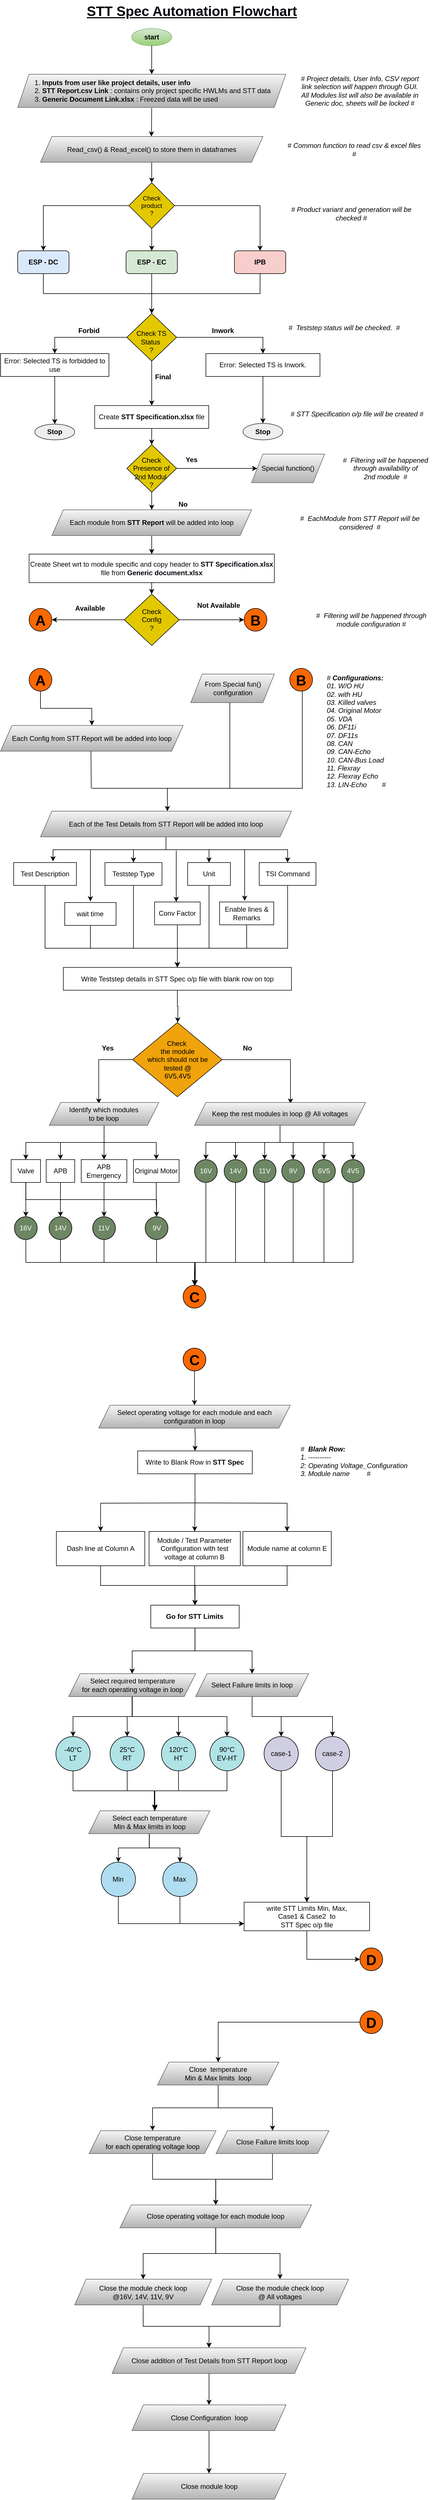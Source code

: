 <mxfile version="17.4.5" type="github" pages="2">
  <diagram id="C5RBs43oDa-KdzZeNtuy" name="Page-1">
    <mxGraphModel dx="918" dy="420" grid="1" gridSize="10" guides="1" tooltips="1" connect="1" arrows="1" fold="1" page="1" pageScale="1" pageWidth="827" pageHeight="1169" math="0" shadow="0">
      <root>
        <mxCell id="WIyWlLk6GJQsqaUBKTNV-0" />
        <mxCell id="WIyWlLk6GJQsqaUBKTNV-1" parent="WIyWlLk6GJQsqaUBKTNV-0" />
        <mxCell id="sJJRUJYA5-9Eo12VGWl3-0" value="start" style="ellipse;whiteSpace=wrap;html=1;fillColor=#d5e8d4;strokeColor=#82b366;fontStyle=1;gradientColor=#97d077;" parent="WIyWlLk6GJQsqaUBKTNV-1" vertex="1">
          <mxGeometry x="269.99" y="70" width="70" height="30" as="geometry" />
        </mxCell>
        <mxCell id="sJJRUJYA5-9Eo12VGWl3-2" value="" style="endArrow=classic;html=1;rounded=0;exitX=0.5;exitY=1;exitDx=0;exitDy=0;entryX=0.5;entryY=0;entryDx=0;entryDy=0;" parent="WIyWlLk6GJQsqaUBKTNV-1" source="sJJRUJYA5-9Eo12VGWl3-0" target="sJJRUJYA5-9Eo12VGWl3-4" edge="1">
          <mxGeometry width="50" height="50" relative="1" as="geometry">
            <mxPoint x="370" y="339" as="sourcePoint" />
            <mxPoint x="359" y="129" as="targetPoint" />
          </mxGeometry>
        </mxCell>
        <mxCell id="T9vAiMAo6iDr71z8Z3Be-6" style="edgeStyle=orthogonalEdgeStyle;rounded=0;orthogonalLoop=1;jettySize=auto;html=1;exitX=0.5;exitY=1;exitDx=0;exitDy=0;entryX=0.5;entryY=0;entryDx=0;entryDy=0;fontSize=12;fontColor=#03030D;" parent="WIyWlLk6GJQsqaUBKTNV-1" source="sJJRUJYA5-9Eo12VGWl3-3" target="T9vAiMAo6iDr71z8Z3Be-5" edge="1">
          <mxGeometry relative="1" as="geometry" />
        </mxCell>
        <mxCell id="sJJRUJYA5-9Eo12VGWl3-3" value="Read_csv() &amp;amp; Read_excel() to store them in dataframes" style="shape=parallelogram;perimeter=parallelogramPerimeter;whiteSpace=wrap;html=1;fixedSize=1;fillColor=#f5f5f5;gradientColor=#b3b3b3;strokeColor=#666666;" parent="WIyWlLk6GJQsqaUBKTNV-1" vertex="1">
          <mxGeometry x="110" y="259" width="390" height="45" as="geometry" />
        </mxCell>
        <mxCell id="sJJRUJYA5-9Eo12VGWl3-4" value="&lt;div align=&quot;left&quot;&gt;&lt;span&gt; &lt;/span&gt;&lt;span&gt; &lt;/span&gt;&lt;span style=&quot;white-space: pre&quot;&gt; 1. &lt;/span&gt;&lt;b&gt;Inputs from user like project details, user info&lt;/b&gt; &lt;span style=&quot;white-space: pre&quot;&gt;&lt;/span&gt;&lt;br&gt;&lt;b&gt;&lt;span&gt;&lt;/span&gt;&lt;/b&gt;&lt;u&gt;&lt;span style=&quot;white-space: pre&quot;&gt;&lt;/span&gt;&lt;/u&gt;&lt;span style=&quot;white-space: pre&quot;&gt; &lt;/span&gt;2.&lt;b&gt; STT Report.csv Link&lt;/b&gt; : contains only project specific HWLMs and STT data&lt;br&gt;&lt;/div&gt;&lt;div align=&quot;left&quot;&gt;&lt;span style=&quot;white-space: pre&quot;&gt;&lt;/span&gt;&lt;span style=&quot;white-space: pre&quot;&gt; &lt;/span&gt;3. &lt;b&gt;Generic Document Link.xlsx&lt;/b&gt; : Freezed data will be used &lt;br&gt;&lt;/div&gt;" style="shape=parallelogram;perimeter=parallelogramPerimeter;whiteSpace=wrap;html=1;fixedSize=1;align=center;fillColor=#f5f5f5;gradientColor=#b3b3b3;strokeColor=#666666;" parent="WIyWlLk6GJQsqaUBKTNV-1" vertex="1">
          <mxGeometry x="70" y="150" width="470" height="58" as="geometry" />
        </mxCell>
        <mxCell id="sJJRUJYA5-9Eo12VGWl3-16" value="" style="endArrow=classic;html=1;rounded=0;fontColor=#0000FF;" parent="WIyWlLk6GJQsqaUBKTNV-1" edge="1">
          <mxGeometry width="50" height="50" relative="1" as="geometry">
            <mxPoint x="304.99" y="209" as="sourcePoint" />
            <mxPoint x="304.5" y="259" as="targetPoint" />
          </mxGeometry>
        </mxCell>
        <mxCell id="sJJRUJYA5-9Eo12VGWl3-36" value="&lt;div&gt;# Project details, User Info, CSV report link selection will happen through GUI.&lt;/div&gt;&lt;div&gt;All Modules list will also be available in Generic doc, sheets will be locked #&lt;/div&gt;" style="text;html=1;strokeColor=none;fillColor=none;align=center;verticalAlign=middle;whiteSpace=wrap;rounded=0;fontColor=#000005;fontStyle=2" parent="WIyWlLk6GJQsqaUBKTNV-1" vertex="1">
          <mxGeometry x="560" y="144" width="220" height="70" as="geometry" />
        </mxCell>
        <mxCell id="rYvPCS0LZYQufS7g8COz-13" style="edgeStyle=orthogonalEdgeStyle;rounded=0;orthogonalLoop=1;jettySize=auto;html=1;exitX=0.5;exitY=1;exitDx=0;exitDy=0;entryX=0.5;entryY=0;entryDx=0;entryDy=0;fontColor=#03030D;" parent="WIyWlLk6GJQsqaUBKTNV-1" source="sJJRUJYA5-9Eo12VGWl3-38" target="rYvPCS0LZYQufS7g8COz-9" edge="1">
          <mxGeometry relative="1" as="geometry" />
        </mxCell>
        <mxCell id="sJJRUJYA5-9Eo12VGWl3-38" value="&lt;b&gt;IPB&lt;/b&gt;" style="rounded=1;whiteSpace=wrap;html=1;fillColor=#f8cecc;strokeColor=#0A0900;" parent="WIyWlLk6GJQsqaUBKTNV-1" vertex="1">
          <mxGeometry x="450" y="459" width="90" height="40" as="geometry" />
        </mxCell>
        <mxCell id="rYvPCS0LZYQufS7g8COz-11" style="edgeStyle=orthogonalEdgeStyle;rounded=0;orthogonalLoop=1;jettySize=auto;html=1;exitX=0.5;exitY=1;exitDx=0;exitDy=0;fontColor=#03030D;" parent="WIyWlLk6GJQsqaUBKTNV-1" source="sJJRUJYA5-9Eo12VGWl3-39" target="rYvPCS0LZYQufS7g8COz-9" edge="1">
          <mxGeometry relative="1" as="geometry" />
        </mxCell>
        <mxCell id="sJJRUJYA5-9Eo12VGWl3-39" value="&lt;b&gt;ESP - DC&lt;/b&gt;" style="rounded=1;whiteSpace=wrap;html=1;labelBackgroundColor=none;fillColor=#dae8fc;strokeColor=#0A0900;" parent="WIyWlLk6GJQsqaUBKTNV-1" vertex="1">
          <mxGeometry x="70" y="459" width="90" height="40" as="geometry" />
        </mxCell>
        <mxCell id="rYvPCS0LZYQufS7g8COz-12" style="edgeStyle=orthogonalEdgeStyle;rounded=0;orthogonalLoop=1;jettySize=auto;html=1;exitX=0.5;exitY=1;exitDx=0;exitDy=0;entryX=0.5;entryY=0;entryDx=0;entryDy=0;fontColor=#03030D;" parent="WIyWlLk6GJQsqaUBKTNV-1" source="sJJRUJYA5-9Eo12VGWl3-40" target="rYvPCS0LZYQufS7g8COz-9" edge="1">
          <mxGeometry relative="1" as="geometry" />
        </mxCell>
        <mxCell id="sJJRUJYA5-9Eo12VGWl3-40" value="&lt;b&gt;ESP - EC&lt;/b&gt;" style="rounded=1;whiteSpace=wrap;html=1;fillColor=#d5e8d4;strokeColor=#0A0900;" parent="WIyWlLk6GJQsqaUBKTNV-1" vertex="1">
          <mxGeometry x="260.01" y="459" width="90" height="40" as="geometry" />
        </mxCell>
        <mxCell id="sJJRUJYA5-9Eo12VGWl3-41" value="# Common function to read csv &amp;amp; excel files #" style="text;html=1;strokeColor=none;fillColor=none;align=center;verticalAlign=middle;whiteSpace=wrap;rounded=0;fontColor=#000005;fontStyle=2" parent="WIyWlLk6GJQsqaUBKTNV-1" vertex="1">
          <mxGeometry x="540" y="246.5" width="240" height="70" as="geometry" />
        </mxCell>
        <mxCell id="sJJRUJYA5-9Eo12VGWl3-58" value="# Product variant and generation will be checked #" style="text;html=1;strokeColor=none;fillColor=none;align=center;verticalAlign=middle;whiteSpace=wrap;rounded=0;fontColor=#000005;fontStyle=2" parent="WIyWlLk6GJQsqaUBKTNV-1" vertex="1">
          <mxGeometry x="530" y="359" width="250" height="70" as="geometry" />
        </mxCell>
        <mxCell id="9YLodaeSadizynSN2vQj-11" style="edgeStyle=orthogonalEdgeStyle;rounded=0;orthogonalLoop=1;jettySize=auto;html=1;exitX=0.5;exitY=1;exitDx=0;exitDy=0;entryX=0.5;entryY=0;entryDx=0;entryDy=0;" edge="1" parent="WIyWlLk6GJQsqaUBKTNV-1" source="sJJRUJYA5-9Eo12VGWl3-76" target="snfneStJWdSRdX8E7I__-12">
          <mxGeometry relative="1" as="geometry" />
        </mxCell>
        <mxCell id="sJJRUJYA5-9Eo12VGWl3-76" value="&lt;div&gt;Each module from &lt;b&gt;STT Report&lt;/b&gt; will be added into loop&lt;/div&gt;" style="shape=parallelogram;perimeter=parallelogramPerimeter;whiteSpace=wrap;html=1;fixedSize=1;labelBackgroundColor=none;fillColor=#f5f5f5;gradientColor=#b3b3b3;strokeColor=#666666;" parent="WIyWlLk6GJQsqaUBKTNV-1" vertex="1">
          <mxGeometry x="130" y="912.5" width="350" height="45" as="geometry" />
        </mxCell>
        <mxCell id="9YLodaeSadizynSN2vQj-18" style="edgeStyle=orthogonalEdgeStyle;rounded=0;orthogonalLoop=1;jettySize=auto;html=1;exitX=0;exitY=0.5;exitDx=0;exitDy=0;entryX=1;entryY=0.5;entryDx=0;entryDy=0;" edge="1" parent="WIyWlLk6GJQsqaUBKTNV-1" source="sJJRUJYA5-9Eo12VGWl3-79" target="9YLodaeSadizynSN2vQj-13">
          <mxGeometry relative="1" as="geometry" />
        </mxCell>
        <mxCell id="9YLodaeSadizynSN2vQj-19" style="edgeStyle=orthogonalEdgeStyle;rounded=0;orthogonalLoop=1;jettySize=auto;html=1;exitX=1;exitY=0.5;exitDx=0;exitDy=0;entryX=0;entryY=0.5;entryDx=0;entryDy=0;" edge="1" parent="WIyWlLk6GJQsqaUBKTNV-1" source="sJJRUJYA5-9Eo12VGWl3-79" target="9YLodaeSadizynSN2vQj-14">
          <mxGeometry relative="1" as="geometry" />
        </mxCell>
        <mxCell id="sJJRUJYA5-9Eo12VGWl3-79" value="&lt;div&gt;Check &lt;br&gt;&lt;/div&gt;&lt;div&gt;Config&lt;/div&gt;&lt;div&gt;?&lt;br&gt;&lt;/div&gt;" style="rhombus;whiteSpace=wrap;html=1;fontColor=#000000;fillColor=#e3c800;strokeColor=#0A0900;" parent="WIyWlLk6GJQsqaUBKTNV-1" vertex="1">
          <mxGeometry x="257" y="1060" width="96" height="90" as="geometry" />
        </mxCell>
        <mxCell id="rYvPCS0LZYQufS7g8COz-0" value="#&amp;nbsp; EachModule from STT Report will be considered&amp;nbsp; #" style="text;html=1;strokeColor=none;fillColor=none;align=center;verticalAlign=middle;whiteSpace=wrap;rounded=0;fontColor=#000005;fontStyle=2" parent="WIyWlLk6GJQsqaUBKTNV-1" vertex="1">
          <mxGeometry x="545" y="900" width="250" height="70" as="geometry" />
        </mxCell>
        <mxCell id="rYvPCS0LZYQufS7g8COz-1" value="#&amp;nbsp; Filtering will be happened through module configuration #" style="text;html=1;strokeColor=none;fillColor=none;align=center;verticalAlign=middle;whiteSpace=wrap;rounded=0;fontColor=#000005;fontStyle=2" parent="WIyWlLk6GJQsqaUBKTNV-1" vertex="1">
          <mxGeometry x="585" y="1070" width="210" height="70" as="geometry" />
        </mxCell>
        <mxCell id="rYvPCS0LZYQufS7g8COz-6" value="Available" style="text;html=1;strokeColor=none;fillColor=none;align=center;verticalAlign=middle;whiteSpace=wrap;rounded=0;fontColor=#000005;fontStyle=1" parent="WIyWlLk6GJQsqaUBKTNV-1" vertex="1">
          <mxGeometry x="167.49" y="1080" width="60" height="10" as="geometry" />
        </mxCell>
        <mxCell id="rYvPCS0LZYQufS7g8COz-7" value="Not Available" style="text;html=1;strokeColor=none;fillColor=none;align=center;verticalAlign=middle;whiteSpace=wrap;rounded=0;fontColor=#000005;fontStyle=1" parent="WIyWlLk6GJQsqaUBKTNV-1" vertex="1">
          <mxGeometry x="379.99" y="1060" width="85.01" height="40" as="geometry" />
        </mxCell>
        <mxCell id="rYvPCS0LZYQufS7g8COz-18" style="edgeStyle=orthogonalEdgeStyle;rounded=0;orthogonalLoop=1;jettySize=auto;html=1;exitX=1;exitY=0.5;exitDx=0;exitDy=0;entryX=0.5;entryY=0;entryDx=0;entryDy=0;fontColor=#03030D;" parent="WIyWlLk6GJQsqaUBKTNV-1" source="rYvPCS0LZYQufS7g8COz-9" target="rYvPCS0LZYQufS7g8COz-17" edge="1">
          <mxGeometry relative="1" as="geometry" />
        </mxCell>
        <mxCell id="T9vAiMAo6iDr71z8Z3Be-10" style="edgeStyle=orthogonalEdgeStyle;rounded=0;orthogonalLoop=1;jettySize=auto;html=1;exitX=0;exitY=0.5;exitDx=0;exitDy=0;entryX=0.5;entryY=0;entryDx=0;entryDy=0;fontSize=11;fontColor=#03030D;" parent="WIyWlLk6GJQsqaUBKTNV-1" source="rYvPCS0LZYQufS7g8COz-9" target="rYvPCS0LZYQufS7g8COz-14" edge="1">
          <mxGeometry relative="1" as="geometry" />
        </mxCell>
        <mxCell id="jeZTp8CCvMXoeynI68qj-1" style="edgeStyle=orthogonalEdgeStyle;rounded=0;orthogonalLoop=1;jettySize=auto;html=1;exitX=0.5;exitY=1;exitDx=0;exitDy=0;fontSize=12;fontColor=#03030D;" parent="WIyWlLk6GJQsqaUBKTNV-1" source="rYvPCS0LZYQufS7g8COz-9" target="6Y0KsaXKioYi8ODMK_AA-0" edge="1">
          <mxGeometry relative="1" as="geometry" />
        </mxCell>
        <mxCell id="rYvPCS0LZYQufS7g8COz-9" value="&lt;div&gt;&lt;br&gt;&lt;/div&gt;&lt;div&gt;Check TS Status&amp;nbsp; &lt;br&gt;&lt;/div&gt;&lt;div&gt;?&lt;/div&gt;" style="rhombus;whiteSpace=wrap;html=1;fontColor=#000000;fillColor=#e3c800;strokeColor=#0A0900;" parent="WIyWlLk6GJQsqaUBKTNV-1" vertex="1">
          <mxGeometry x="261.4" y="569" width="87.19" height="83" as="geometry" />
        </mxCell>
        <mxCell id="rYvPCS0LZYQufS7g8COz-35" style="edgeStyle=orthogonalEdgeStyle;rounded=0;orthogonalLoop=1;jettySize=auto;html=1;exitX=0.5;exitY=1;exitDx=0;exitDy=0;entryX=0.5;entryY=0;entryDx=0;entryDy=0;fontColor=#03030D;" parent="WIyWlLk6GJQsqaUBKTNV-1" source="rYvPCS0LZYQufS7g8COz-14" target="rYvPCS0LZYQufS7g8COz-33" edge="1">
          <mxGeometry relative="1" as="geometry" />
        </mxCell>
        <mxCell id="rYvPCS0LZYQufS7g8COz-14" value="Error: Selected TS is forbidded to use" style="rounded=0;whiteSpace=wrap;html=1;labelBackgroundColor=none;fontColor=#03030D;strokeColor=#0A0900;" parent="WIyWlLk6GJQsqaUBKTNV-1" vertex="1">
          <mxGeometry x="40" y="639" width="190" height="40" as="geometry" />
        </mxCell>
        <mxCell id="rYvPCS0LZYQufS7g8COz-16" value="Forbid" style="text;html=1;strokeColor=none;fillColor=none;align=center;verticalAlign=middle;whiteSpace=wrap;rounded=0;fontColor=#000005;fontStyle=1" parent="WIyWlLk6GJQsqaUBKTNV-1" vertex="1">
          <mxGeometry x="170" y="579" width="50" height="40" as="geometry" />
        </mxCell>
        <mxCell id="T9vAiMAo6iDr71z8Z3Be-0" style="edgeStyle=orthogonalEdgeStyle;rounded=0;orthogonalLoop=1;jettySize=auto;html=1;exitX=0.5;exitY=1;exitDx=0;exitDy=0;entryX=0.5;entryY=0;entryDx=0;entryDy=0;fontColor=#03030D;" parent="WIyWlLk6GJQsqaUBKTNV-1" source="rYvPCS0LZYQufS7g8COz-17" target="rYvPCS0LZYQufS7g8COz-25" edge="1">
          <mxGeometry relative="1" as="geometry" />
        </mxCell>
        <mxCell id="rYvPCS0LZYQufS7g8COz-17" value="Error: Selected TS is Inwork." style="rounded=0;whiteSpace=wrap;html=1;labelBackgroundColor=none;fontColor=#03030D;strokeColor=#0A0900;" parent="WIyWlLk6GJQsqaUBKTNV-1" vertex="1">
          <mxGeometry x="400" y="639" width="200" height="40" as="geometry" />
        </mxCell>
        <mxCell id="rYvPCS0LZYQufS7g8COz-19" value="Inwork" style="text;html=1;strokeColor=none;fillColor=none;align=center;verticalAlign=middle;whiteSpace=wrap;rounded=0;fontColor=#000005;fontStyle=1" parent="WIyWlLk6GJQsqaUBKTNV-1" vertex="1">
          <mxGeometry x="410" y="589" width="40" height="20" as="geometry" />
        </mxCell>
        <mxCell id="rYvPCS0LZYQufS7g8COz-25" value="Stop" style="ellipse;whiteSpace=wrap;html=1;fillColor=#eeeeee;strokeColor=#36393d;fontStyle=1" parent="WIyWlLk6GJQsqaUBKTNV-1" vertex="1">
          <mxGeometry x="465" y="761.25" width="70" height="28.75" as="geometry" />
        </mxCell>
        <mxCell id="rYvPCS0LZYQufS7g8COz-29" value="Final" style="text;html=1;strokeColor=none;fillColor=none;align=center;verticalAlign=middle;whiteSpace=wrap;rounded=0;fontColor=#000005;fontStyle=1" parent="WIyWlLk6GJQsqaUBKTNV-1" vertex="1">
          <mxGeometry x="305.01" y="670" width="40" height="20" as="geometry" />
        </mxCell>
        <mxCell id="rYvPCS0LZYQufS7g8COz-33" value="Stop" style="ellipse;whiteSpace=wrap;html=1;fillColor=#eeeeee;strokeColor=#36393d;fontStyle=1" parent="WIyWlLk6GJQsqaUBKTNV-1" vertex="1">
          <mxGeometry x="100" y="762.5" width="70" height="27.5" as="geometry" />
        </mxCell>
        <mxCell id="rYvPCS0LZYQufS7g8COz-37" value="#&amp;nbsp; Teststep status will be checked.&amp;nbsp; #" style="text;html=1;strokeColor=none;fillColor=none;align=center;verticalAlign=middle;whiteSpace=wrap;rounded=0;fontColor=#000005;fontStyle=2" parent="WIyWlLk6GJQsqaUBKTNV-1" vertex="1">
          <mxGeometry x="535" y="569" width="215" height="50" as="geometry" />
        </mxCell>
        <mxCell id="T9vAiMAo6iDr71z8Z3Be-4" value="&lt;u&gt;STT Spec Automation Flowchart&lt;/u&gt;" style="text;strokeColor=none;fillColor=none;html=1;fontSize=24;fontStyle=1;verticalAlign=middle;align=center;labelBackgroundColor=none;fontColor=#03030D;" parent="WIyWlLk6GJQsqaUBKTNV-1" vertex="1">
          <mxGeometry x="324.99" y="20" width="100" height="40" as="geometry" />
        </mxCell>
        <mxCell id="T9vAiMAo6iDr71z8Z3Be-7" style="edgeStyle=orthogonalEdgeStyle;rounded=0;orthogonalLoop=1;jettySize=auto;html=1;exitX=1;exitY=0.5;exitDx=0;exitDy=0;entryX=0.5;entryY=0;entryDx=0;entryDy=0;fontSize=12;fontColor=#03030D;" parent="WIyWlLk6GJQsqaUBKTNV-1" source="T9vAiMAo6iDr71z8Z3Be-5" target="sJJRUJYA5-9Eo12VGWl3-38" edge="1">
          <mxGeometry relative="1" as="geometry" />
        </mxCell>
        <mxCell id="T9vAiMAo6iDr71z8Z3Be-8" style="edgeStyle=orthogonalEdgeStyle;rounded=0;orthogonalLoop=1;jettySize=auto;html=1;exitX=0;exitY=0.5;exitDx=0;exitDy=0;entryX=0.5;entryY=0;entryDx=0;entryDy=0;fontSize=12;fontColor=#03030D;" parent="WIyWlLk6GJQsqaUBKTNV-1" source="T9vAiMAo6iDr71z8Z3Be-5" target="sJJRUJYA5-9Eo12VGWl3-39" edge="1">
          <mxGeometry relative="1" as="geometry" />
        </mxCell>
        <mxCell id="T9vAiMAo6iDr71z8Z3Be-9" style="edgeStyle=orthogonalEdgeStyle;rounded=0;orthogonalLoop=1;jettySize=auto;html=1;exitX=0.5;exitY=1;exitDx=0;exitDy=0;entryX=0.5;entryY=0;entryDx=0;entryDy=0;fontSize=12;fontColor=#03030D;" parent="WIyWlLk6GJQsqaUBKTNV-1" source="T9vAiMAo6iDr71z8Z3Be-5" target="sJJRUJYA5-9Eo12VGWl3-40" edge="1">
          <mxGeometry relative="1" as="geometry" />
        </mxCell>
        <mxCell id="T9vAiMAo6iDr71z8Z3Be-5" value="&lt;div style=&quot;font-size: 11px&quot;&gt;&lt;font style=&quot;font-size: 11px&quot;&gt;Check &lt;br&gt;&lt;/font&gt;&lt;/div&gt;&lt;div style=&quot;font-size: 11px&quot;&gt;&lt;font style=&quot;font-size: 11px&quot;&gt;product&lt;/font&gt;&lt;/div&gt;&lt;div style=&quot;font-size: 11px&quot;&gt;&lt;font style=&quot;font-size: 11px&quot;&gt;?&lt;br&gt;&lt;/font&gt;&lt;/div&gt;" style="rhombus;whiteSpace=wrap;html=1;labelBackgroundColor=none;fontSize=12;fontColor=#000000;strokeColor=#120F00;fillColor=#e3c800;" parent="WIyWlLk6GJQsqaUBKTNV-1" vertex="1">
          <mxGeometry x="265.01" y="340" width="80" height="80" as="geometry" />
        </mxCell>
        <mxCell id="9YLodaeSadizynSN2vQj-1" style="edgeStyle=orthogonalEdgeStyle;rounded=0;orthogonalLoop=1;jettySize=auto;html=1;exitX=0.5;exitY=1;exitDx=0;exitDy=0;entryX=0.5;entryY=0;entryDx=0;entryDy=0;" edge="1" parent="WIyWlLk6GJQsqaUBKTNV-1" source="6Y0KsaXKioYi8ODMK_AA-0" target="9YLodaeSadizynSN2vQj-0">
          <mxGeometry relative="1" as="geometry" />
        </mxCell>
        <mxCell id="6Y0KsaXKioYi8ODMK_AA-0" value="Create &lt;b&gt;STT Specification.xlsx&lt;/b&gt; file" style="rounded=0;whiteSpace=wrap;html=1;labelBackgroundColor=none;fontSize=12;fontColor=#03030D;strokeColor=#120F00;" parent="WIyWlLk6GJQsqaUBKTNV-1" vertex="1">
          <mxGeometry x="204.99" y="730" width="200" height="40" as="geometry" />
        </mxCell>
        <mxCell id="jeZTp8CCvMXoeynI68qj-9" value="# STT Specification o/p file will be created #" style="text;html=1;strokeColor=none;fillColor=none;align=center;verticalAlign=middle;whiteSpace=wrap;rounded=0;fontColor=#000005;fontStyle=2" parent="WIyWlLk6GJQsqaUBKTNV-1" vertex="1">
          <mxGeometry x="540" y="710" width="250" height="70" as="geometry" />
        </mxCell>
        <mxCell id="oP8kGOYzSXZp8YvEJjyW-0" style="edgeStyle=orthogonalEdgeStyle;rounded=0;orthogonalLoop=1;jettySize=auto;html=1;exitX=0.5;exitY=1;exitDx=0;exitDy=0;fontSize=12;fontColor=#03030D;" parent="WIyWlLk6GJQsqaUBKTNV-1" source="oP8kGOYzSXZp8YvEJjyW-1" target="oP8kGOYzSXZp8YvEJjyW-5" edge="1">
          <mxGeometry relative="1" as="geometry" />
        </mxCell>
        <mxCell id="oP8kGOYzSXZp8YvEJjyW-1" value="A" style="ellipse;whiteSpace=wrap;html=1;aspect=fixed;labelBackgroundColor=none;fontColor=#000000;strokeColor=#0F0400;fillColor=#fa6800;fontStyle=1;fontSize=25;" parent="WIyWlLk6GJQsqaUBKTNV-1" vertex="1">
          <mxGeometry x="90.0" y="1190" width="40" height="40" as="geometry" />
        </mxCell>
        <mxCell id="oP8kGOYzSXZp8YvEJjyW-2" value="B" style="ellipse;whiteSpace=wrap;html=1;aspect=fixed;labelBackgroundColor=none;fontColor=#000000;strokeColor=#0F0400;fillColor=#fa6800;fontStyle=1;fontSize=25;" parent="WIyWlLk6GJQsqaUBKTNV-1" vertex="1">
          <mxGeometry x="547" y="1190" width="40" height="40" as="geometry" />
        </mxCell>
        <mxCell id="oP8kGOYzSXZp8YvEJjyW-5" value="&lt;div&gt;Each Config from STT Report will be added into loop&lt;/div&gt;" style="shape=parallelogram;perimeter=parallelogramPerimeter;whiteSpace=wrap;html=1;fixedSize=1;labelBackgroundColor=none;fillColor=#f5f5f5;gradientColor=#b3b3b3;strokeColor=#666666;" parent="WIyWlLk6GJQsqaUBKTNV-1" vertex="1">
          <mxGeometry x="40" y="1290" width="320" height="45" as="geometry" />
        </mxCell>
        <mxCell id="oP8kGOYzSXZp8YvEJjyW-6" value="" style="endArrow=none;html=1;rounded=0;fontSize=12;fontColor=#03030D;" parent="WIyWlLk6GJQsqaUBKTNV-1" edge="1">
          <mxGeometry width="50" height="50" relative="1" as="geometry">
            <mxPoint x="200" y="1400" as="sourcePoint" />
            <mxPoint x="570" y="1400" as="targetPoint" />
          </mxGeometry>
        </mxCell>
        <mxCell id="oP8kGOYzSXZp8YvEJjyW-7" value="" style="endArrow=none;html=1;rounded=0;fontSize=12;fontColor=#03030D;" parent="WIyWlLk6GJQsqaUBKTNV-1" edge="1">
          <mxGeometry width="50" height="50" relative="1" as="geometry">
            <mxPoint x="569" y="1400" as="sourcePoint" />
            <mxPoint x="569" y="1230" as="targetPoint" />
          </mxGeometry>
        </mxCell>
        <mxCell id="oP8kGOYzSXZp8YvEJjyW-8" value="" style="endArrow=none;html=1;rounded=0;fontSize=12;fontColor=#03030D;" parent="WIyWlLk6GJQsqaUBKTNV-1" edge="1">
          <mxGeometry width="50" height="50" relative="1" as="geometry">
            <mxPoint x="199" y="1400" as="sourcePoint" />
            <mxPoint x="198.5" y="1335" as="targetPoint" />
          </mxGeometry>
        </mxCell>
        <mxCell id="oP8kGOYzSXZp8YvEJjyW-9" value="" style="endArrow=classic;html=1;rounded=0;fontSize=12;fontColor=#03030D;" parent="WIyWlLk6GJQsqaUBKTNV-1" edge="1">
          <mxGeometry width="50" height="50" relative="1" as="geometry">
            <mxPoint x="332.5" y="1400" as="sourcePoint" />
            <mxPoint x="332.5" y="1440" as="targetPoint" />
          </mxGeometry>
        </mxCell>
        <mxCell id="snfneStJWdSRdX8E7I__-76" style="edgeStyle=orthogonalEdgeStyle;rounded=0;orthogonalLoop=1;jettySize=auto;html=1;exitX=0.5;exitY=1;exitDx=0;exitDy=0;entryX=0.546;entryY=-0.05;entryDx=0;entryDy=0;entryPerimeter=0;fontSize=12;fontColor=#03030D;" parent="WIyWlLk6GJQsqaUBKTNV-1" source="lWemlZCQzADTL8tFUoLw-2" target="snfneStJWdSRdX8E7I__-75" edge="1">
          <mxGeometry relative="1" as="geometry" />
        </mxCell>
        <mxCell id="lWemlZCQzADTL8tFUoLw-2" value="&lt;div&gt;-40°C&lt;/div&gt;&lt;div&gt;LT&lt;br&gt;&lt;/div&gt;" style="ellipse;whiteSpace=wrap;html=1;aspect=fixed;labelBackgroundColor=none;fontSize=12;strokeColor=#000000;fillColor=#b0e3e6;" parent="WIyWlLk6GJQsqaUBKTNV-1" vertex="1">
          <mxGeometry x="137" y="3060" width="60" height="60" as="geometry" />
        </mxCell>
        <mxCell id="snfneStJWdSRdX8E7I__-82" style="edgeStyle=orthogonalEdgeStyle;rounded=0;orthogonalLoop=1;jettySize=auto;html=1;exitX=0.5;exitY=1;exitDx=0;exitDy=0;entryX=0.541;entryY=0.25;entryDx=0;entryDy=0;entryPerimeter=0;fontSize=12;fontColor=#03030D;" parent="WIyWlLk6GJQsqaUBKTNV-1" source="lWemlZCQzADTL8tFUoLw-3" target="snfneStJWdSRdX8E7I__-75" edge="1">
          <mxGeometry relative="1" as="geometry" />
        </mxCell>
        <mxCell id="lWemlZCQzADTL8tFUoLw-3" value="&lt;div&gt;25°C&lt;/div&gt;RT" style="ellipse;whiteSpace=wrap;html=1;aspect=fixed;labelBackgroundColor=none;fontSize=12;strokeColor=#000000;fillColor=#b0e3e6;" parent="WIyWlLk6GJQsqaUBKTNV-1" vertex="1">
          <mxGeometry x="232" y="3060" width="60" height="60" as="geometry" />
        </mxCell>
        <mxCell id="snfneStJWdSRdX8E7I__-80" style="edgeStyle=orthogonalEdgeStyle;rounded=0;orthogonalLoop=1;jettySize=auto;html=1;exitX=0.5;exitY=1;exitDx=0;exitDy=0;entryX=0.546;entryY=-0.05;entryDx=0;entryDy=0;entryPerimeter=0;fontSize=12;fontColor=#03030D;" parent="WIyWlLk6GJQsqaUBKTNV-1" source="lWemlZCQzADTL8tFUoLw-4" target="snfneStJWdSRdX8E7I__-75" edge="1">
          <mxGeometry relative="1" as="geometry" />
        </mxCell>
        <mxCell id="lWemlZCQzADTL8tFUoLw-4" value="&lt;div&gt;90°C&lt;/div&gt;&lt;div&gt;EV-HT&lt;br&gt;&lt;/div&gt;" style="ellipse;whiteSpace=wrap;html=1;aspect=fixed;labelBackgroundColor=none;fontSize=12;strokeColor=#000000;fillColor=#b0e3e6;" parent="WIyWlLk6GJQsqaUBKTNV-1" vertex="1">
          <mxGeometry x="407.0" y="3060" width="60" height="60" as="geometry" />
        </mxCell>
        <mxCell id="snfneStJWdSRdX8E7I__-81" style="edgeStyle=orthogonalEdgeStyle;rounded=0;orthogonalLoop=1;jettySize=auto;html=1;exitX=0.5;exitY=1;exitDx=0;exitDy=0;entryX=0.546;entryY=0;entryDx=0;entryDy=0;entryPerimeter=0;fontSize=12;fontColor=#03030D;" parent="WIyWlLk6GJQsqaUBKTNV-1" source="lWemlZCQzADTL8tFUoLw-5" target="snfneStJWdSRdX8E7I__-75" edge="1">
          <mxGeometry relative="1" as="geometry" />
        </mxCell>
        <mxCell id="lWemlZCQzADTL8tFUoLw-5" value="&lt;div&gt;120°C&lt;/div&gt;HT" style="ellipse;whiteSpace=wrap;html=1;aspect=fixed;labelBackgroundColor=none;fontSize=12;strokeColor=#000000;fillColor=#b0e3e6;" parent="WIyWlLk6GJQsqaUBKTNV-1" vertex="1">
          <mxGeometry x="322" y="3060" width="60" height="60" as="geometry" />
        </mxCell>
        <mxCell id="snfneStJWdSRdX8E7I__-279" style="edgeStyle=orthogonalEdgeStyle;rounded=0;orthogonalLoop=1;jettySize=auto;html=1;exitX=0.5;exitY=1;exitDx=0;exitDy=0;fontSize=12;fontColor=#03030D;" parent="WIyWlLk6GJQsqaUBKTNV-1" source="lWemlZCQzADTL8tFUoLw-19" target="snfneStJWdSRdX8E7I__-73" edge="1">
          <mxGeometry relative="1" as="geometry" />
        </mxCell>
        <mxCell id="lWemlZCQzADTL8tFUoLw-19" value="case-1" style="ellipse;whiteSpace=wrap;html=1;aspect=fixed;labelBackgroundColor=none;fontSize=12;strokeColor=#000000;fillColor=#d0cee2;" parent="WIyWlLk6GJQsqaUBKTNV-1" vertex="1">
          <mxGeometry x="502" y="3060" width="60" height="60" as="geometry" />
        </mxCell>
        <mxCell id="snfneStJWdSRdX8E7I__-280" style="edgeStyle=orthogonalEdgeStyle;rounded=0;orthogonalLoop=1;jettySize=auto;html=1;exitX=0.5;exitY=1;exitDx=0;exitDy=0;entryX=0.5;entryY=0;entryDx=0;entryDy=0;fontSize=12;fontColor=#03030D;" parent="WIyWlLk6GJQsqaUBKTNV-1" source="lWemlZCQzADTL8tFUoLw-20" target="snfneStJWdSRdX8E7I__-73" edge="1">
          <mxGeometry relative="1" as="geometry" />
        </mxCell>
        <mxCell id="lWemlZCQzADTL8tFUoLw-20" value="case-2" style="ellipse;whiteSpace=wrap;html=1;aspect=fixed;labelBackgroundColor=none;fontSize=12;strokeColor=#000000;fillColor=#d0cee2;" parent="WIyWlLk6GJQsqaUBKTNV-1" vertex="1">
          <mxGeometry x="592" y="3060" width="60" height="60" as="geometry" />
        </mxCell>
        <mxCell id="snfneStJWdSRdX8E7I__-8" value="D" style="ellipse;whiteSpace=wrap;html=1;aspect=fixed;labelBackgroundColor=none;fontColor=#000000;strokeColor=#000000;fillColor=#fa6800;fontStyle=1;fontSize=25;" parent="WIyWlLk6GJQsqaUBKTNV-1" vertex="1">
          <mxGeometry x="670" y="3430" width="40" height="40" as="geometry" />
        </mxCell>
        <mxCell id="9YLodaeSadizynSN2vQj-12" style="edgeStyle=orthogonalEdgeStyle;rounded=0;orthogonalLoop=1;jettySize=auto;html=1;exitX=0.5;exitY=1;exitDx=0;exitDy=0;entryX=0.5;entryY=0;entryDx=0;entryDy=0;" edge="1" parent="WIyWlLk6GJQsqaUBKTNV-1" source="snfneStJWdSRdX8E7I__-12" target="sJJRUJYA5-9Eo12VGWl3-79">
          <mxGeometry relative="1" as="geometry" />
        </mxCell>
        <mxCell id="snfneStJWdSRdX8E7I__-12" value="Create Sheet wrt to module specific and copy header to &lt;b&gt;STT Specification.xlsx&lt;/b&gt; file from &lt;b&gt;Generic document.xlsx&lt;/b&gt;" style="rounded=0;whiteSpace=wrap;html=1;labelBackgroundColor=none;fontSize=12;fontColor=#03030D;strokeColor=#120F00;" parent="WIyWlLk6GJQsqaUBKTNV-1" vertex="1">
          <mxGeometry x="90" y="990" width="430" height="50" as="geometry" />
        </mxCell>
        <mxCell id="snfneStJWdSRdX8E7I__-46" style="edgeStyle=orthogonalEdgeStyle;rounded=0;orthogonalLoop=1;jettySize=auto;html=1;exitX=0.5;exitY=1;exitDx=0;exitDy=0;fontSize=12;fontColor=#03030D;" parent="WIyWlLk6GJQsqaUBKTNV-1" source="snfneStJWdSRdX8E7I__-44" target="lWemlZCQzADTL8tFUoLw-2" edge="1">
          <mxGeometry relative="1" as="geometry" />
        </mxCell>
        <mxCell id="snfneStJWdSRdX8E7I__-47" style="edgeStyle=orthogonalEdgeStyle;rounded=0;orthogonalLoop=1;jettySize=auto;html=1;exitX=0.5;exitY=1;exitDx=0;exitDy=0;fontSize=12;fontColor=#03030D;" parent="WIyWlLk6GJQsqaUBKTNV-1" source="snfneStJWdSRdX8E7I__-44" target="lWemlZCQzADTL8tFUoLw-3" edge="1">
          <mxGeometry relative="1" as="geometry" />
        </mxCell>
        <mxCell id="snfneStJWdSRdX8E7I__-48" style="edgeStyle=orthogonalEdgeStyle;rounded=0;orthogonalLoop=1;jettySize=auto;html=1;exitX=0.5;exitY=1;exitDx=0;exitDy=0;entryX=0.5;entryY=0;entryDx=0;entryDy=0;fontSize=12;fontColor=#03030D;" parent="WIyWlLk6GJQsqaUBKTNV-1" source="snfneStJWdSRdX8E7I__-44" target="lWemlZCQzADTL8tFUoLw-5" edge="1">
          <mxGeometry relative="1" as="geometry" />
        </mxCell>
        <mxCell id="snfneStJWdSRdX8E7I__-49" style="edgeStyle=orthogonalEdgeStyle;rounded=0;orthogonalLoop=1;jettySize=auto;html=1;exitX=0.5;exitY=1;exitDx=0;exitDy=0;fontSize=12;fontColor=#03030D;" parent="WIyWlLk6GJQsqaUBKTNV-1" source="snfneStJWdSRdX8E7I__-44" target="lWemlZCQzADTL8tFUoLw-4" edge="1">
          <mxGeometry relative="1" as="geometry" />
        </mxCell>
        <mxCell id="snfneStJWdSRdX8E7I__-44" value="&lt;div&gt;Select required temperature&lt;/div&gt;&lt;div&gt; for each operating voltage in loop&lt;br&gt;&lt;/div&gt;" style="shape=parallelogram;perimeter=parallelogramPerimeter;whiteSpace=wrap;html=1;fixedSize=1;labelBackgroundColor=none;fontSize=12;strokeColor=#666666;fillColor=#f5f5f5;gradientColor=#b3b3b3;" parent="WIyWlLk6GJQsqaUBKTNV-1" vertex="1">
          <mxGeometry x="159.5" y="2950" width="222.5" height="40" as="geometry" />
        </mxCell>
        <mxCell id="snfneStJWdSRdX8E7I__-54" style="edgeStyle=orthogonalEdgeStyle;rounded=0;orthogonalLoop=1;jettySize=auto;html=1;exitX=0.5;exitY=1;exitDx=0;exitDy=0;entryX=0.5;entryY=0;entryDx=0;entryDy=0;fontSize=12;fontColor=#03030D;" parent="WIyWlLk6GJQsqaUBKTNV-1" source="snfneStJWdSRdX8E7I__-51" target="lWemlZCQzADTL8tFUoLw-20" edge="1">
          <mxGeometry relative="1" as="geometry" />
        </mxCell>
        <mxCell id="snfneStJWdSRdX8E7I__-55" style="edgeStyle=orthogonalEdgeStyle;rounded=0;orthogonalLoop=1;jettySize=auto;html=1;exitX=0.5;exitY=1;exitDx=0;exitDy=0;entryX=0.5;entryY=0;entryDx=0;entryDy=0;fontSize=12;fontColor=#03030D;" parent="WIyWlLk6GJQsqaUBKTNV-1" source="snfneStJWdSRdX8E7I__-51" target="lWemlZCQzADTL8tFUoLw-19" edge="1">
          <mxGeometry relative="1" as="geometry" />
        </mxCell>
        <mxCell id="snfneStJWdSRdX8E7I__-51" value="Select Failure limits in loop" style="shape=parallelogram;perimeter=parallelogramPerimeter;whiteSpace=wrap;html=1;fixedSize=1;labelBackgroundColor=none;fontSize=12;strokeColor=#666666;fillColor=#f5f5f5;gradientColor=#b3b3b3;" parent="WIyWlLk6GJQsqaUBKTNV-1" vertex="1">
          <mxGeometry x="382" y="2950" width="198" height="40" as="geometry" />
        </mxCell>
        <mxCell id="snfneStJWdSRdX8E7I__-277" style="edgeStyle=orthogonalEdgeStyle;rounded=0;orthogonalLoop=1;jettySize=auto;html=1;exitX=0.5;exitY=1;exitDx=0;exitDy=0;entryX=0;entryY=0.75;entryDx=0;entryDy=0;fontSize=12;fontColor=#03030D;" parent="WIyWlLk6GJQsqaUBKTNV-1" source="snfneStJWdSRdX8E7I__-70" target="snfneStJWdSRdX8E7I__-73" edge="1">
          <mxGeometry relative="1" as="geometry" />
        </mxCell>
        <mxCell id="snfneStJWdSRdX8E7I__-70" value="Min" style="ellipse;whiteSpace=wrap;html=1;aspect=fixed;labelBackgroundColor=none;fontSize=12;strokeColor=#020B0F;fillColor=#b1ddf0;" parent="WIyWlLk6GJQsqaUBKTNV-1" vertex="1">
          <mxGeometry x="216.48" y="3280" width="60" height="60" as="geometry" />
        </mxCell>
        <mxCell id="snfneStJWdSRdX8E7I__-278" style="edgeStyle=orthogonalEdgeStyle;rounded=0;orthogonalLoop=1;jettySize=auto;html=1;exitX=0.5;exitY=1;exitDx=0;exitDy=0;entryX=0;entryY=0.75;entryDx=0;entryDy=0;fontSize=12;fontColor=#03030D;" parent="WIyWlLk6GJQsqaUBKTNV-1" source="snfneStJWdSRdX8E7I__-72" target="snfneStJWdSRdX8E7I__-73" edge="1">
          <mxGeometry relative="1" as="geometry" />
        </mxCell>
        <mxCell id="snfneStJWdSRdX8E7I__-72" value="Max" style="ellipse;whiteSpace=wrap;html=1;aspect=fixed;labelBackgroundColor=none;fontSize=12;strokeColor=#020B0F;fillColor=#b1ddf0;" parent="WIyWlLk6GJQsqaUBKTNV-1" vertex="1">
          <mxGeometry x="324.49" y="3280" width="60" height="60" as="geometry" />
        </mxCell>
        <mxCell id="snfneStJWdSRdX8E7I__-281" style="edgeStyle=orthogonalEdgeStyle;rounded=0;orthogonalLoop=1;jettySize=auto;html=1;exitX=0.5;exitY=1;exitDx=0;exitDy=0;entryX=0;entryY=0.5;entryDx=0;entryDy=0;fontSize=12;fontColor=#03030D;" parent="WIyWlLk6GJQsqaUBKTNV-1" source="snfneStJWdSRdX8E7I__-73" target="snfneStJWdSRdX8E7I__-8" edge="1">
          <mxGeometry relative="1" as="geometry" />
        </mxCell>
        <mxCell id="snfneStJWdSRdX8E7I__-73" value="&lt;div&gt;write STT Limits Min, Max,&lt;/div&gt;&lt;div&gt;Case1 &amp;amp; Case2&amp;nbsp; to &lt;br&gt;&lt;/div&gt;&lt;div&gt;STT Spec o/p file&lt;/div&gt;" style="rounded=0;whiteSpace=wrap;html=1;labelBackgroundColor=none;fontSize=12;fontColor=#03030D;strokeColor=#0F0D00;" parent="WIyWlLk6GJQsqaUBKTNV-1" vertex="1">
          <mxGeometry x="467" y="3350" width="220" height="50" as="geometry" />
        </mxCell>
        <mxCell id="snfneStJWdSRdX8E7I__-84" style="edgeStyle=orthogonalEdgeStyle;rounded=0;orthogonalLoop=1;jettySize=auto;html=1;exitX=0.5;exitY=1;exitDx=0;exitDy=0;entryX=0.5;entryY=0;entryDx=0;entryDy=0;fontSize=12;fontColor=#03030D;" parent="WIyWlLk6GJQsqaUBKTNV-1" source="snfneStJWdSRdX8E7I__-75" target="snfneStJWdSRdX8E7I__-70" edge="1">
          <mxGeometry relative="1" as="geometry" />
        </mxCell>
        <mxCell id="snfneStJWdSRdX8E7I__-85" style="edgeStyle=orthogonalEdgeStyle;rounded=0;orthogonalLoop=1;jettySize=auto;html=1;exitX=0.5;exitY=1;exitDx=0;exitDy=0;fontSize=12;fontColor=#03030D;" parent="WIyWlLk6GJQsqaUBKTNV-1" source="snfneStJWdSRdX8E7I__-75" target="snfneStJWdSRdX8E7I__-72" edge="1">
          <mxGeometry relative="1" as="geometry" />
        </mxCell>
        <mxCell id="snfneStJWdSRdX8E7I__-75" value="&lt;div&gt;Select each temperature&lt;/div&gt;&lt;div&gt;Min &amp;amp; Max limits in loop&lt;br&gt;&lt;/div&gt;" style="shape=parallelogram;perimeter=parallelogramPerimeter;whiteSpace=wrap;html=1;fixedSize=1;labelBackgroundColor=none;fontSize=12;strokeColor=#666666;fillColor=#f5f5f5;gradientColor=#b3b3b3;" parent="WIyWlLk6GJQsqaUBKTNV-1" vertex="1">
          <mxGeometry x="194.5" y="3190" width="212.5" height="40" as="geometry" />
        </mxCell>
        <mxCell id="snfneStJWdSRdX8E7I__-99" style="edgeStyle=orthogonalEdgeStyle;rounded=0;orthogonalLoop=1;jettySize=auto;html=1;exitX=0.5;exitY=1;exitDx=0;exitDy=0;entryX=0.5;entryY=0;entryDx=0;entryDy=0;fontSize=12;fontColor=#03030D;" parent="WIyWlLk6GJQsqaUBKTNV-1" source="snfneStJWdSRdX8E7I__-93" target="snfneStJWdSRdX8E7I__-97" edge="1">
          <mxGeometry relative="1" as="geometry" />
        </mxCell>
        <mxCell id="snfneStJWdSRdX8E7I__-100" style="edgeStyle=orthogonalEdgeStyle;rounded=0;orthogonalLoop=1;jettySize=auto;html=1;exitX=0.5;exitY=1;exitDx=0;exitDy=0;fontSize=12;fontColor=#03030D;" parent="WIyWlLk6GJQsqaUBKTNV-1" source="snfneStJWdSRdX8E7I__-93" target="snfneStJWdSRdX8E7I__-98" edge="1">
          <mxGeometry relative="1" as="geometry" />
        </mxCell>
        <mxCell id="snfneStJWdSRdX8E7I__-93" value="&lt;div&gt;Close&amp;nbsp; temperature&lt;/div&gt;&lt;div&gt;Min &amp;amp; Max limits&amp;nbsp; loop&lt;br&gt;&lt;/div&gt;" style="shape=parallelogram;perimeter=parallelogramPerimeter;whiteSpace=wrap;html=1;fixedSize=1;labelBackgroundColor=none;fontSize=12;strokeColor=#666666;fillColor=#f5f5f5;gradientColor=#b3b3b3;" parent="WIyWlLk6GJQsqaUBKTNV-1" vertex="1">
          <mxGeometry x="315.25" y="3630" width="212.5" height="40" as="geometry" />
        </mxCell>
        <mxCell id="snfneStJWdSRdX8E7I__-103" style="edgeStyle=orthogonalEdgeStyle;rounded=0;orthogonalLoop=1;jettySize=auto;html=1;exitX=0.5;exitY=1;exitDx=0;exitDy=0;fontSize=12;fontColor=#03030D;" parent="WIyWlLk6GJQsqaUBKTNV-1" source="snfneStJWdSRdX8E7I__-97" target="snfneStJWdSRdX8E7I__-102" edge="1">
          <mxGeometry relative="1" as="geometry" />
        </mxCell>
        <mxCell id="snfneStJWdSRdX8E7I__-97" value="&lt;div&gt;Close temperature&lt;/div&gt;&lt;div&gt; for each operating voltage loop&lt;br&gt;&lt;/div&gt;" style="shape=parallelogram;perimeter=parallelogramPerimeter;whiteSpace=wrap;html=1;fixedSize=1;labelBackgroundColor=none;fontSize=12;strokeColor=#666666;fillColor=#f5f5f5;gradientColor=#b3b3b3;" parent="WIyWlLk6GJQsqaUBKTNV-1" vertex="1">
          <mxGeometry x="195.25" y="3750" width="222.5" height="40" as="geometry" />
        </mxCell>
        <mxCell id="snfneStJWdSRdX8E7I__-104" style="edgeStyle=orthogonalEdgeStyle;rounded=0;orthogonalLoop=1;jettySize=auto;html=1;exitX=0.5;exitY=1;exitDx=0;exitDy=0;entryX=0.5;entryY=0;entryDx=0;entryDy=0;fontSize=12;fontColor=#03030D;" parent="WIyWlLk6GJQsqaUBKTNV-1" source="snfneStJWdSRdX8E7I__-98" target="snfneStJWdSRdX8E7I__-102" edge="1">
          <mxGeometry relative="1" as="geometry" />
        </mxCell>
        <mxCell id="snfneStJWdSRdX8E7I__-98" value="Close Failure limits loop" style="shape=parallelogram;perimeter=parallelogramPerimeter;whiteSpace=wrap;html=1;fixedSize=1;labelBackgroundColor=none;fontSize=12;strokeColor=#666666;fillColor=#f5f5f5;gradientColor=#b3b3b3;" parent="WIyWlLk6GJQsqaUBKTNV-1" vertex="1">
          <mxGeometry x="417.75" y="3750" width="198" height="40" as="geometry" />
        </mxCell>
        <mxCell id="snfneStJWdSRdX8E7I__-286" style="edgeStyle=orthogonalEdgeStyle;rounded=0;orthogonalLoop=1;jettySize=auto;html=1;exitX=0.5;exitY=1;exitDx=0;exitDy=0;fontSize=12;fontColor=#03030D;" parent="WIyWlLk6GJQsqaUBKTNV-1" source="snfneStJWdSRdX8E7I__-102" target="snfneStJWdSRdX8E7I__-284" edge="1">
          <mxGeometry relative="1" as="geometry" />
        </mxCell>
        <mxCell id="snfneStJWdSRdX8E7I__-288" style="edgeStyle=orthogonalEdgeStyle;rounded=0;orthogonalLoop=1;jettySize=auto;html=1;exitX=0.5;exitY=1;exitDx=0;exitDy=0;entryX=0.5;entryY=0;entryDx=0;entryDy=0;fontSize=12;fontColor=#03030D;" parent="WIyWlLk6GJQsqaUBKTNV-1" source="snfneStJWdSRdX8E7I__-102" target="snfneStJWdSRdX8E7I__-285" edge="1">
          <mxGeometry relative="1" as="geometry" />
        </mxCell>
        <mxCell id="snfneStJWdSRdX8E7I__-102" value="&lt;div&gt;Close operating voltage for each module loop&lt;br&gt;&lt;/div&gt;" style="shape=parallelogram;perimeter=parallelogramPerimeter;whiteSpace=wrap;html=1;fixedSize=1;labelBackgroundColor=none;fontSize=12;strokeColor=#666666;fillColor=#f5f5f5;gradientColor=#b3b3b3;" parent="WIyWlLk6GJQsqaUBKTNV-1" vertex="1">
          <mxGeometry x="249.25" y="3880" width="336" height="40" as="geometry" />
        </mxCell>
        <mxCell id="snfneStJWdSRdX8E7I__-111" style="edgeStyle=orthogonalEdgeStyle;rounded=0;orthogonalLoop=1;jettySize=auto;html=1;exitX=0.5;exitY=1;exitDx=0;exitDy=0;entryX=0.5;entryY=0;entryDx=0;entryDy=0;fontSize=12;fontColor=#03030D;" parent="WIyWlLk6GJQsqaUBKTNV-1" source="snfneStJWdSRdX8E7I__-107" target="snfneStJWdSRdX8E7I__-110" edge="1">
          <mxGeometry relative="1" as="geometry" />
        </mxCell>
        <mxCell id="snfneStJWdSRdX8E7I__-107" value="&lt;div&gt;Close Configuration&amp;nbsp; loop&lt;/div&gt;" style="shape=parallelogram;perimeter=parallelogramPerimeter;whiteSpace=wrap;html=1;fixedSize=1;labelBackgroundColor=none;fillColor=#f5f5f5;gradientColor=#b3b3b3;strokeColor=#666666;" parent="WIyWlLk6GJQsqaUBKTNV-1" vertex="1">
          <mxGeometry x="270.5" y="4230" width="270" height="45" as="geometry" />
        </mxCell>
        <mxCell id="snfneStJWdSRdX8E7I__-110" value="&lt;div&gt;Close module loop&lt;/div&gt;" style="shape=parallelogram;perimeter=parallelogramPerimeter;whiteSpace=wrap;html=1;fixedSize=1;labelBackgroundColor=none;fillColor=#f5f5f5;gradientColor=#b3b3b3;strokeColor=#666666;" parent="WIyWlLk6GJQsqaUBKTNV-1" vertex="1">
          <mxGeometry x="270.5" y="4350" width="270" height="45" as="geometry" />
        </mxCell>
        <mxCell id="snfneStJWdSRdX8E7I__-112" value="&lt;div&gt;# &lt;b&gt;Configurations:&lt;/b&gt;&lt;/div&gt;&lt;div&gt;01. W/O HU&lt;/div&gt;&lt;div&gt;02. with HU&lt;/div&gt;&lt;div&gt;03. Killed valves &lt;br&gt;&lt;/div&gt;&lt;div&gt;04. Original Motor&lt;/div&gt;&lt;div&gt;05. VDA&lt;/div&gt;&lt;div&gt;06. DF11i&lt;/div&gt;&lt;div&gt;07. DF11s&lt;/div&gt;&lt;div&gt;08. CAN&lt;/div&gt;&lt;div&gt;09. CAN-Echo&lt;/div&gt;&lt;div&gt;10. CAN-Bus Load&lt;/div&gt;&lt;div&gt;11. Flexray&lt;/div&gt;&lt;div&gt;12. Flexray Echo&lt;/div&gt;&lt;div&gt;13. LIN-Echo&amp;nbsp;&amp;nbsp;&amp;nbsp;&amp;nbsp;&amp;nbsp;&amp;nbsp;&amp;nbsp; #&lt;/div&gt;" style="text;html=1;strokeColor=none;fillColor=none;align=left;verticalAlign=middle;whiteSpace=wrap;rounded=0;fontColor=#000005;fontStyle=2" parent="WIyWlLk6GJQsqaUBKTNV-1" vertex="1">
          <mxGeometry x="610" y="1265" width="210" height="70" as="geometry" />
        </mxCell>
        <mxCell id="snfneStJWdSRdX8E7I__-120" style="edgeStyle=orthogonalEdgeStyle;rounded=0;orthogonalLoop=1;jettySize=auto;html=1;exitX=0.5;exitY=1;exitDx=0;exitDy=0;fontSize=12;fontColor=#03030D;" parent="WIyWlLk6GJQsqaUBKTNV-1" target="snfneStJWdSRdX8E7I__-116" edge="1">
          <mxGeometry relative="1" as="geometry">
            <mxPoint x="380.37" y="2651" as="sourcePoint" />
          </mxGeometry>
        </mxCell>
        <mxCell id="snfneStJWdSRdX8E7I__-122" style="edgeStyle=orthogonalEdgeStyle;rounded=0;orthogonalLoop=1;jettySize=auto;html=1;exitX=0.5;exitY=1;exitDx=0;exitDy=0;entryX=0.5;entryY=0;entryDx=0;entryDy=0;fontSize=12;fontColor=#03030D;" parent="WIyWlLk6GJQsqaUBKTNV-1" target="snfneStJWdSRdX8E7I__-117" edge="1">
          <mxGeometry relative="1" as="geometry">
            <mxPoint x="380.37" y="2651" as="sourcePoint" />
          </mxGeometry>
        </mxCell>
        <mxCell id="snfneStJWdSRdX8E7I__-266" style="edgeStyle=orthogonalEdgeStyle;rounded=0;orthogonalLoop=1;jettySize=auto;html=1;exitX=0.5;exitY=1;exitDx=0;exitDy=0;entryX=0.5;entryY=0;entryDx=0;entryDy=0;fontSize=12;fontColor=#03030D;" parent="WIyWlLk6GJQsqaUBKTNV-1" source="snfneStJWdSRdX8E7I__-116" target="snfneStJWdSRdX8E7I__-264" edge="1">
          <mxGeometry relative="1" as="geometry" />
        </mxCell>
        <mxCell id="snfneStJWdSRdX8E7I__-116" value="Dash line at Column A" style="rounded=0;whiteSpace=wrap;html=1;labelBackgroundColor=none;fontSize=12;fontColor=#03030D;strokeColor=#0F0400;" parent="WIyWlLk6GJQsqaUBKTNV-1" vertex="1">
          <mxGeometry x="137.87" y="2701" width="154.99" height="60" as="geometry" />
        </mxCell>
        <mxCell id="snfneStJWdSRdX8E7I__-267" style="edgeStyle=orthogonalEdgeStyle;rounded=0;orthogonalLoop=1;jettySize=auto;html=1;exitX=0.5;exitY=1;exitDx=0;exitDy=0;entryX=0.5;entryY=0;entryDx=0;entryDy=0;fontSize=12;fontColor=#03030D;" parent="WIyWlLk6GJQsqaUBKTNV-1" source="snfneStJWdSRdX8E7I__-117" target="snfneStJWdSRdX8E7I__-264" edge="1">
          <mxGeometry relative="1" as="geometry" />
        </mxCell>
        <mxCell id="snfneStJWdSRdX8E7I__-117" value="Module name at column E" style="rounded=0;whiteSpace=wrap;html=1;labelBackgroundColor=none;fontSize=12;fontColor=#03030D;strokeColor=#0F0400;" parent="WIyWlLk6GJQsqaUBKTNV-1" vertex="1">
          <mxGeometry x="464.87" y="2701" width="155" height="60" as="geometry" />
        </mxCell>
        <mxCell id="snfneStJWdSRdX8E7I__-265" style="edgeStyle=orthogonalEdgeStyle;rounded=0;orthogonalLoop=1;jettySize=auto;html=1;exitX=0.5;exitY=1;exitDx=0;exitDy=0;entryX=0.5;entryY=0;entryDx=0;entryDy=0;fontSize=12;fontColor=#03030D;" parent="WIyWlLk6GJQsqaUBKTNV-1" source="snfneStJWdSRdX8E7I__-118" target="snfneStJWdSRdX8E7I__-264" edge="1">
          <mxGeometry relative="1" as="geometry" />
        </mxCell>
        <mxCell id="snfneStJWdSRdX8E7I__-118" value="Module / Test Parameter Configuration with test voltage at column B" style="rounded=0;whiteSpace=wrap;html=1;labelBackgroundColor=none;fontSize=12;fontColor=#03030D;strokeColor=#0F0400;" parent="WIyWlLk6GJQsqaUBKTNV-1" vertex="1">
          <mxGeometry x="300.35" y="2701" width="160.01" height="60" as="geometry" />
        </mxCell>
        <mxCell id="snfneStJWdSRdX8E7I__-133" style="edgeStyle=orthogonalEdgeStyle;rounded=0;orthogonalLoop=1;jettySize=auto;html=1;exitX=0.5;exitY=1;exitDx=0;exitDy=0;entryX=0.627;entryY=-0.05;entryDx=0;entryDy=0;entryPerimeter=0;fontSize=12;fontColor=#03030D;" parent="WIyWlLk6GJQsqaUBKTNV-1" source="snfneStJWdSRdX8E7I__-123" target="snfneStJWdSRdX8E7I__-125" edge="1">
          <mxGeometry relative="1" as="geometry" />
        </mxCell>
        <mxCell id="snfneStJWdSRdX8E7I__-134" style="edgeStyle=orthogonalEdgeStyle;rounded=0;orthogonalLoop=1;jettySize=auto;html=1;exitX=0.5;exitY=1;exitDx=0;exitDy=0;entryX=0.5;entryY=0;entryDx=0;entryDy=0;fontSize=12;fontColor=#03030D;" parent="WIyWlLk6GJQsqaUBKTNV-1" source="snfneStJWdSRdX8E7I__-123" target="snfneStJWdSRdX8E7I__-128" edge="1">
          <mxGeometry relative="1" as="geometry" />
        </mxCell>
        <mxCell id="snfneStJWdSRdX8E7I__-135" style="edgeStyle=orthogonalEdgeStyle;rounded=0;orthogonalLoop=1;jettySize=auto;html=1;exitX=0.5;exitY=1;exitDx=0;exitDy=0;entryX=0.5;entryY=0;entryDx=0;entryDy=0;fontSize=12;fontColor=#03030D;" parent="WIyWlLk6GJQsqaUBKTNV-1" source="snfneStJWdSRdX8E7I__-123" target="snfneStJWdSRdX8E7I__-126" edge="1">
          <mxGeometry relative="1" as="geometry" />
        </mxCell>
        <mxCell id="snfneStJWdSRdX8E7I__-136" style="edgeStyle=orthogonalEdgeStyle;rounded=0;orthogonalLoop=1;jettySize=auto;html=1;exitX=0.5;exitY=1;exitDx=0;exitDy=0;entryX=0.5;entryY=0;entryDx=0;entryDy=0;fontSize=12;fontColor=#03030D;" parent="WIyWlLk6GJQsqaUBKTNV-1" source="snfneStJWdSRdX8E7I__-123" target="snfneStJWdSRdX8E7I__-127" edge="1">
          <mxGeometry relative="1" as="geometry" />
        </mxCell>
        <mxCell id="snfneStJWdSRdX8E7I__-123" value="Each of the Test Details from STT Report will be added into loop" style="shape=parallelogram;perimeter=parallelogramPerimeter;whiteSpace=wrap;html=1;fixedSize=1;labelBackgroundColor=none;fillColor=#f5f5f5;gradientColor=#b3b3b3;strokeColor=#666666;" parent="WIyWlLk6GJQsqaUBKTNV-1" vertex="1">
          <mxGeometry x="110" y="1440" width="440" height="45" as="geometry" />
        </mxCell>
        <mxCell id="snfneStJWdSRdX8E7I__-151" style="edgeStyle=orthogonalEdgeStyle;rounded=0;orthogonalLoop=1;jettySize=auto;html=1;exitX=0.5;exitY=1;exitDx=0;exitDy=0;fontSize=12;fontColor=#03030D;" parent="WIyWlLk6GJQsqaUBKTNV-1" source="snfneStJWdSRdX8E7I__-125" target="snfneStJWdSRdX8E7I__-150" edge="1">
          <mxGeometry relative="1" as="geometry">
            <Array as="points">
              <mxPoint x="118" y="1680" />
              <mxPoint x="350" y="1680" />
            </Array>
          </mxGeometry>
        </mxCell>
        <mxCell id="snfneStJWdSRdX8E7I__-125" value="Test Description" style="rounded=0;whiteSpace=wrap;html=1;labelBackgroundColor=none;fontSize=12;fontColor=#03030D;strokeColor=#0F0400;" parent="WIyWlLk6GJQsqaUBKTNV-1" vertex="1">
          <mxGeometry x="63.01" y="1530" width="109.99" height="40" as="geometry" />
        </mxCell>
        <mxCell id="snfneStJWdSRdX8E7I__-152" style="edgeStyle=orthogonalEdgeStyle;rounded=0;orthogonalLoop=1;jettySize=auto;html=1;exitX=0.5;exitY=1;exitDx=0;exitDy=0;entryX=0.5;entryY=0;entryDx=0;entryDy=0;fontSize=12;fontColor=#03030D;" parent="WIyWlLk6GJQsqaUBKTNV-1" source="snfneStJWdSRdX8E7I__-126" target="snfneStJWdSRdX8E7I__-150" edge="1">
          <mxGeometry relative="1" as="geometry">
            <Array as="points">
              <mxPoint x="273" y="1680" />
              <mxPoint x="350" y="1680" />
            </Array>
          </mxGeometry>
        </mxCell>
        <mxCell id="snfneStJWdSRdX8E7I__-126" value="Teststep Type" style="rounded=0;whiteSpace=wrap;html=1;labelBackgroundColor=none;fontSize=12;fontColor=#03030D;strokeColor=#0F0400;" parent="WIyWlLk6GJQsqaUBKTNV-1" vertex="1">
          <mxGeometry x="223" y="1530" width="100" height="40" as="geometry" />
        </mxCell>
        <mxCell id="snfneStJWdSRdX8E7I__-153" style="edgeStyle=orthogonalEdgeStyle;rounded=0;orthogonalLoop=1;jettySize=auto;html=1;exitX=0.5;exitY=1;exitDx=0;exitDy=0;entryX=0.5;entryY=0;entryDx=0;entryDy=0;fontSize=12;fontColor=#03030D;" parent="WIyWlLk6GJQsqaUBKTNV-1" source="snfneStJWdSRdX8E7I__-127" target="snfneStJWdSRdX8E7I__-150" edge="1">
          <mxGeometry relative="1" as="geometry">
            <Array as="points">
              <mxPoint x="406" y="1680" />
              <mxPoint x="350" y="1680" />
            </Array>
          </mxGeometry>
        </mxCell>
        <mxCell id="snfneStJWdSRdX8E7I__-127" value="Unit" style="rounded=0;whiteSpace=wrap;html=1;labelBackgroundColor=none;fontSize=12;fontColor=#03030D;strokeColor=#0F0400;" parent="WIyWlLk6GJQsqaUBKTNV-1" vertex="1">
          <mxGeometry x="368.01" y="1530" width="74.99" height="40" as="geometry" />
        </mxCell>
        <mxCell id="snfneStJWdSRdX8E7I__-154" style="edgeStyle=orthogonalEdgeStyle;rounded=0;orthogonalLoop=1;jettySize=auto;html=1;exitX=0.5;exitY=1;exitDx=0;exitDy=0;fontSize=12;fontColor=#03030D;" parent="WIyWlLk6GJQsqaUBKTNV-1" source="snfneStJWdSRdX8E7I__-128" target="snfneStJWdSRdX8E7I__-150" edge="1">
          <mxGeometry relative="1" as="geometry">
            <Array as="points">
              <mxPoint x="543" y="1680" />
              <mxPoint x="350" y="1680" />
            </Array>
          </mxGeometry>
        </mxCell>
        <mxCell id="snfneStJWdSRdX8E7I__-128" value="TSI Command" style="rounded=0;whiteSpace=wrap;html=1;labelBackgroundColor=none;fontSize=12;fontColor=#03030D;strokeColor=#0F0400;" parent="WIyWlLk6GJQsqaUBKTNV-1" vertex="1">
          <mxGeometry x="493.51" y="1530" width="99.49" height="40" as="geometry" />
        </mxCell>
        <mxCell id="snfneStJWdSRdX8E7I__-155" style="edgeStyle=orthogonalEdgeStyle;rounded=0;orthogonalLoop=1;jettySize=auto;html=1;exitX=0.5;exitY=1;exitDx=0;exitDy=0;entryX=0.5;entryY=0;entryDx=0;entryDy=0;fontSize=12;fontColor=#03030D;" parent="WIyWlLk6GJQsqaUBKTNV-1" source="snfneStJWdSRdX8E7I__-130" target="snfneStJWdSRdX8E7I__-150" edge="1">
          <mxGeometry relative="1" as="geometry">
            <Array as="points">
              <mxPoint x="198" y="1680" />
              <mxPoint x="350" y="1680" />
            </Array>
          </mxGeometry>
        </mxCell>
        <mxCell id="snfneStJWdSRdX8E7I__-130" value="wait time" style="rounded=0;whiteSpace=wrap;html=1;labelBackgroundColor=none;fontSize=12;fontColor=#03030D;strokeColor=#0F0400;" parent="WIyWlLk6GJQsqaUBKTNV-1" vertex="1">
          <mxGeometry x="152.49" y="1600" width="90" height="40" as="geometry" />
        </mxCell>
        <mxCell id="snfneStJWdSRdX8E7I__-156" style="edgeStyle=orthogonalEdgeStyle;rounded=0;orthogonalLoop=1;jettySize=auto;html=1;exitX=0.5;exitY=1;exitDx=0;exitDy=0;entryX=0.5;entryY=0;entryDx=0;entryDy=0;fontSize=12;fontColor=#03030D;" parent="WIyWlLk6GJQsqaUBKTNV-1" source="snfneStJWdSRdX8E7I__-131" target="snfneStJWdSRdX8E7I__-150" edge="1">
          <mxGeometry relative="1" as="geometry" />
        </mxCell>
        <mxCell id="snfneStJWdSRdX8E7I__-131" value="Conv Factor" style="rounded=0;whiteSpace=wrap;html=1;labelBackgroundColor=none;fontSize=12;fontColor=#03030D;strokeColor=#0F0400;" parent="WIyWlLk6GJQsqaUBKTNV-1" vertex="1">
          <mxGeometry x="310.01" y="1599" width="79.98" height="40" as="geometry" />
        </mxCell>
        <mxCell id="snfneStJWdSRdX8E7I__-157" style="edgeStyle=orthogonalEdgeStyle;rounded=0;orthogonalLoop=1;jettySize=auto;html=1;exitX=0.5;exitY=1;exitDx=0;exitDy=0;entryX=0.5;entryY=0;entryDx=0;entryDy=0;fontSize=12;fontColor=#03030D;" parent="WIyWlLk6GJQsqaUBKTNV-1" source="snfneStJWdSRdX8E7I__-132" target="snfneStJWdSRdX8E7I__-150" edge="1">
          <mxGeometry relative="1" as="geometry">
            <Array as="points">
              <mxPoint x="472" y="1680" />
              <mxPoint x="350" y="1680" />
            </Array>
          </mxGeometry>
        </mxCell>
        <mxCell id="snfneStJWdSRdX8E7I__-132" value="Enable lines &amp;amp; Remarks" style="rounded=0;whiteSpace=wrap;html=1;labelBackgroundColor=none;fontSize=12;fontColor=#03030D;strokeColor=#0F0400;" parent="WIyWlLk6GJQsqaUBKTNV-1" vertex="1">
          <mxGeometry x="423.99" y="1599" width="94.99" height="40" as="geometry" />
        </mxCell>
        <mxCell id="snfneStJWdSRdX8E7I__-138" value="" style="endArrow=classic;html=1;rounded=0;fontSize=12;fontColor=#03030D;" parent="WIyWlLk6GJQsqaUBKTNV-1" edge="1">
          <mxGeometry width="50" height="50" relative="1" as="geometry">
            <mxPoint x="197.51" y="1508" as="sourcePoint" />
            <mxPoint x="197.5" y="1598" as="targetPoint" />
          </mxGeometry>
        </mxCell>
        <mxCell id="snfneStJWdSRdX8E7I__-139" value="" style="endArrow=classic;html=1;rounded=0;fontSize=12;fontColor=#03030D;" parent="WIyWlLk6GJQsqaUBKTNV-1" edge="1">
          <mxGeometry width="50" height="50" relative="1" as="geometry">
            <mxPoint x="348.02" y="1509" as="sourcePoint" />
            <mxPoint x="348.01" y="1599" as="targetPoint" />
          </mxGeometry>
        </mxCell>
        <mxCell id="snfneStJWdSRdX8E7I__-140" value="" style="endArrow=classic;html=1;rounded=0;fontSize=12;fontColor=#03030D;" parent="WIyWlLk6GJQsqaUBKTNV-1" edge="1">
          <mxGeometry width="50" height="50" relative="1" as="geometry">
            <mxPoint x="468.01" y="1507" as="sourcePoint" />
            <mxPoint x="468" y="1597" as="targetPoint" />
          </mxGeometry>
        </mxCell>
        <mxCell id="snfneStJWdSRdX8E7I__-161" style="edgeStyle=orthogonalEdgeStyle;rounded=0;orthogonalLoop=1;jettySize=auto;html=1;exitX=0.5;exitY=1;exitDx=0;exitDy=0;fontSize=12;fontColor=#03030D;" parent="WIyWlLk6GJQsqaUBKTNV-1" source="snfneStJWdSRdX8E7I__-150" edge="1">
          <mxGeometry relative="1" as="geometry">
            <mxPoint x="350.5" y="1810" as="targetPoint" />
          </mxGeometry>
        </mxCell>
        <mxCell id="snfneStJWdSRdX8E7I__-150" value="Write Teststep details in STT Spec o/p file with blank row on top" style="rounded=0;whiteSpace=wrap;html=1;labelBackgroundColor=none;fontSize=12;fontColor=#03030D;strokeColor=#0F0D00;" parent="WIyWlLk6GJQsqaUBKTNV-1" vertex="1">
          <mxGeometry x="150" y="1713.5" width="400" height="40" as="geometry" />
        </mxCell>
        <mxCell id="snfneStJWdSRdX8E7I__-162" value="&lt;div&gt;#&amp;nbsp; &lt;b&gt;Blank Row:&lt;/b&gt;&lt;/div&gt;&lt;div&gt;1. ----------&lt;/div&gt;&lt;div&gt;2: Operating Voltage_Configuration&lt;/div&gt;&lt;div&gt;3. Module name&amp;nbsp;&amp;nbsp;&amp;nbsp;&amp;nbsp;&amp;nbsp;&amp;nbsp;&amp;nbsp;&amp;nbsp; #&lt;/div&gt;" style="text;html=1;strokeColor=none;fillColor=none;align=left;verticalAlign=middle;whiteSpace=wrap;rounded=0;fontColor=#000005;fontStyle=2" parent="WIyWlLk6GJQsqaUBKTNV-1" vertex="1">
          <mxGeometry x="563.63" y="2540" width="202.5" height="75" as="geometry" />
        </mxCell>
        <mxCell id="snfneStJWdSRdX8E7I__-251" style="edgeStyle=orthogonalEdgeStyle;rounded=0;orthogonalLoop=1;jettySize=auto;html=1;exitX=0.5;exitY=1;exitDx=0;exitDy=0;entryX=0.5;entryY=0;entryDx=0;entryDy=0;fontSize=12;fontColor=#03030D;" parent="WIyWlLk6GJQsqaUBKTNV-1" source="snfneStJWdSRdX8E7I__-165" target="snfneStJWdSRdX8E7I__-118" edge="1">
          <mxGeometry relative="1" as="geometry" />
        </mxCell>
        <mxCell id="snfneStJWdSRdX8E7I__-165" value="Write to Blank Row in &lt;b&gt;STT Spec&lt;/b&gt;" style="rounded=0;whiteSpace=wrap;html=1;labelBackgroundColor=none;fontSize=12;fontColor=#03030D;strokeColor=#0F0400;" parent="WIyWlLk6GJQsqaUBKTNV-1" vertex="1">
          <mxGeometry x="280.37" y="2560" width="201.01" height="40" as="geometry" />
        </mxCell>
        <mxCell id="snfneStJWdSRdX8E7I__-207" style="edgeStyle=orthogonalEdgeStyle;rounded=0;orthogonalLoop=1;jettySize=auto;html=1;exitX=0;exitY=0.5;exitDx=0;exitDy=0;entryX=0.451;entryY=0.05;entryDx=0;entryDy=0;entryPerimeter=0;fontSize=12;fontColor=#03030D;" parent="WIyWlLk6GJQsqaUBKTNV-1" source="snfneStJWdSRdX8E7I__-179" target="snfneStJWdSRdX8E7I__-206" edge="1">
          <mxGeometry relative="1" as="geometry" />
        </mxCell>
        <mxCell id="snfneStJWdSRdX8E7I__-228" style="edgeStyle=orthogonalEdgeStyle;rounded=0;orthogonalLoop=1;jettySize=auto;html=1;exitX=1;exitY=0.5;exitDx=0;exitDy=0;entryX=0.561;entryY=0.05;entryDx=0;entryDy=0;entryPerimeter=0;fontSize=12;fontColor=#03030D;" parent="WIyWlLk6GJQsqaUBKTNV-1" source="snfneStJWdSRdX8E7I__-179" target="snfneStJWdSRdX8E7I__-227" edge="1">
          <mxGeometry relative="1" as="geometry" />
        </mxCell>
        <mxCell id="snfneStJWdSRdX8E7I__-179" value="&lt;div&gt;Check&amp;nbsp; &lt;br&gt;&lt;/div&gt;&lt;div&gt;the module&lt;/div&gt;&lt;div&gt; which should not be &lt;br&gt;&lt;/div&gt;&lt;div&gt;tested @&lt;br&gt;&lt;/div&gt;&lt;div&gt;6V5,4V5&lt;/div&gt;" style="rhombus;whiteSpace=wrap;html=1;labelBackgroundColor=none;fontSize=12;fontColor=#000000;strokeColor=#140C00;fillColor=#f0a30a;" parent="WIyWlLk6GJQsqaUBKTNV-1" vertex="1">
          <mxGeometry x="271.61" y="1810" width="156.77" height="130" as="geometry" />
        </mxCell>
        <mxCell id="snfneStJWdSRdX8E7I__-248" style="edgeStyle=orthogonalEdgeStyle;rounded=0;orthogonalLoop=1;jettySize=auto;html=1;exitX=0.5;exitY=1;exitDx=0;exitDy=0;fontSize=12;fontColor=#03030D;" parent="WIyWlLk6GJQsqaUBKTNV-1" target="snfneStJWdSRdX8E7I__-165" edge="1">
          <mxGeometry relative="1" as="geometry">
            <mxPoint x="380.87" y="2520" as="sourcePoint" />
          </mxGeometry>
        </mxCell>
        <mxCell id="snfneStJWdSRdX8E7I__-241" style="edgeStyle=orthogonalEdgeStyle;rounded=0;orthogonalLoop=1;jettySize=auto;html=1;exitX=0.5;exitY=1;exitDx=0;exitDy=0;fontSize=12;fontColor=#03030D;" parent="WIyWlLk6GJQsqaUBKTNV-1" source="snfneStJWdSRdX8E7I__-188" edge="1">
          <mxGeometry relative="1" as="geometry">
            <mxPoint x="380" y="2270" as="targetPoint" />
            <Array as="points">
              <mxPoint x="400" y="2230" />
              <mxPoint x="380" y="2230" />
            </Array>
          </mxGeometry>
        </mxCell>
        <mxCell id="snfneStJWdSRdX8E7I__-188" value="16V" style="ellipse;whiteSpace=wrap;html=1;aspect=fixed;labelBackgroundColor=none;fontSize=12;fontColor=#ffffff;strokeColor=#000000;fillColor=#6d8764;" parent="WIyWlLk6GJQsqaUBKTNV-1" vertex="1">
          <mxGeometry x="380" y="2050" width="40" height="40" as="geometry" />
        </mxCell>
        <mxCell id="snfneStJWdSRdX8E7I__-246" style="edgeStyle=orthogonalEdgeStyle;rounded=0;orthogonalLoop=1;jettySize=auto;html=1;exitX=0.5;exitY=1;exitDx=0;exitDy=0;entryX=0.5;entryY=0;entryDx=0;entryDy=0;fontSize=12;fontColor=#03030D;" parent="WIyWlLk6GJQsqaUBKTNV-1" source="snfneStJWdSRdX8E7I__-190" edge="1">
          <mxGeometry relative="1" as="geometry">
            <mxPoint x="380.99" y="2270" as="targetPoint" />
            <Array as="points">
              <mxPoint x="658" y="2230" />
              <mxPoint x="380" y="2230" />
            </Array>
          </mxGeometry>
        </mxCell>
        <mxCell id="snfneStJWdSRdX8E7I__-190" value="4V5" style="ellipse;whiteSpace=wrap;html=1;aspect=fixed;labelBackgroundColor=none;fontSize=12;fontColor=#ffffff;strokeColor=#000000;fillColor=#6d8764;" parent="WIyWlLk6GJQsqaUBKTNV-1" vertex="1">
          <mxGeometry x="638" y="2050" width="40" height="40" as="geometry" />
        </mxCell>
        <mxCell id="snfneStJWdSRdX8E7I__-242" style="edgeStyle=orthogonalEdgeStyle;rounded=0;orthogonalLoop=1;jettySize=auto;html=1;exitX=0.5;exitY=1;exitDx=0;exitDy=0;fontSize=12;fontColor=#03030D;" parent="WIyWlLk6GJQsqaUBKTNV-1" source="snfneStJWdSRdX8E7I__-192" edge="1">
          <mxGeometry relative="1" as="geometry">
            <mxPoint x="380" y="2270" as="targetPoint" />
            <Array as="points">
              <mxPoint x="452" y="2230" />
              <mxPoint x="380" y="2230" />
            </Array>
          </mxGeometry>
        </mxCell>
        <mxCell id="snfneStJWdSRdX8E7I__-192" value="14V" style="ellipse;whiteSpace=wrap;html=1;aspect=fixed;labelBackgroundColor=none;fontSize=12;fontColor=#ffffff;strokeColor=#000000;fillColor=#6d8764;" parent="WIyWlLk6GJQsqaUBKTNV-1" vertex="1">
          <mxGeometry x="432" y="2050" width="40" height="40" as="geometry" />
        </mxCell>
        <mxCell id="snfneStJWdSRdX8E7I__-243" style="edgeStyle=orthogonalEdgeStyle;rounded=0;orthogonalLoop=1;jettySize=auto;html=1;exitX=0.5;exitY=1;exitDx=0;exitDy=0;fontSize=12;fontColor=#03030D;" parent="WIyWlLk6GJQsqaUBKTNV-1" source="snfneStJWdSRdX8E7I__-194" edge="1">
          <mxGeometry relative="1" as="geometry">
            <mxPoint x="380" y="2270" as="targetPoint" />
            <Array as="points">
              <mxPoint x="503" y="2230" />
              <mxPoint x="380" y="2230" />
            </Array>
          </mxGeometry>
        </mxCell>
        <mxCell id="snfneStJWdSRdX8E7I__-194" value="11V" style="ellipse;whiteSpace=wrap;html=1;aspect=fixed;labelBackgroundColor=none;fontSize=12;fontColor=#ffffff;strokeColor=#000000;fillColor=#6d8764;" parent="WIyWlLk6GJQsqaUBKTNV-1" vertex="1">
          <mxGeometry x="483" y="2050" width="40" height="40" as="geometry" />
        </mxCell>
        <mxCell id="snfneStJWdSRdX8E7I__-244" style="edgeStyle=orthogonalEdgeStyle;rounded=0;orthogonalLoop=1;jettySize=auto;html=1;exitX=0.5;exitY=1;exitDx=0;exitDy=0;entryX=0.5;entryY=0;entryDx=0;entryDy=0;fontSize=12;fontColor=#03030D;" parent="WIyWlLk6GJQsqaUBKTNV-1" source="snfneStJWdSRdX8E7I__-196" edge="1">
          <mxGeometry relative="1" as="geometry">
            <mxPoint x="380.99" y="2270" as="targetPoint" />
            <Array as="points">
              <mxPoint x="553" y="2230" />
              <mxPoint x="380" y="2230" />
            </Array>
          </mxGeometry>
        </mxCell>
        <mxCell id="snfneStJWdSRdX8E7I__-196" value="9V" style="ellipse;whiteSpace=wrap;html=1;aspect=fixed;labelBackgroundColor=none;fontSize=12;fontColor=#ffffff;strokeColor=#000000;fillColor=#6d8764;" parent="WIyWlLk6GJQsqaUBKTNV-1" vertex="1">
          <mxGeometry x="533" y="2050" width="40" height="40" as="geometry" />
        </mxCell>
        <mxCell id="snfneStJWdSRdX8E7I__-245" style="edgeStyle=orthogonalEdgeStyle;rounded=0;orthogonalLoop=1;jettySize=auto;html=1;exitX=0.5;exitY=1;exitDx=0;exitDy=0;entryX=0.5;entryY=0;entryDx=0;entryDy=0;fontSize=12;fontColor=#03030D;" parent="WIyWlLk6GJQsqaUBKTNV-1" source="snfneStJWdSRdX8E7I__-198" edge="1">
          <mxGeometry relative="1" as="geometry">
            <mxPoint x="380.99" y="2270" as="targetPoint" />
            <Array as="points">
              <mxPoint x="607" y="2230" />
              <mxPoint x="380" y="2230" />
            </Array>
          </mxGeometry>
        </mxCell>
        <mxCell id="snfneStJWdSRdX8E7I__-198" value="6V5" style="ellipse;whiteSpace=wrap;html=1;aspect=fixed;labelBackgroundColor=none;fontSize=12;fontColor=#ffffff;strokeColor=#000000;fillColor=#6d8764;" parent="WIyWlLk6GJQsqaUBKTNV-1" vertex="1">
          <mxGeometry x="587" y="2050" width="40" height="40" as="geometry" />
        </mxCell>
        <mxCell id="snfneStJWdSRdX8E7I__-199" value="No" style="text;html=1;strokeColor=none;fillColor=none;align=center;verticalAlign=middle;whiteSpace=wrap;rounded=0;fontColor=#000005;fontStyle=1" parent="WIyWlLk6GJQsqaUBKTNV-1" vertex="1">
          <mxGeometry x="443" y="1850" width="60" height="10" as="geometry" />
        </mxCell>
        <mxCell id="snfneStJWdSRdX8E7I__-200" value="Yes" style="text;html=1;strokeColor=none;fillColor=none;align=center;verticalAlign=middle;whiteSpace=wrap;rounded=0;fontColor=#000005;fontStyle=1" parent="WIyWlLk6GJQsqaUBKTNV-1" vertex="1">
          <mxGeometry x="183.03" y="1850" width="90" height="10" as="geometry" />
        </mxCell>
        <mxCell id="snfneStJWdSRdX8E7I__-217" style="edgeStyle=orthogonalEdgeStyle;rounded=0;orthogonalLoop=1;jettySize=auto;html=1;exitX=0.5;exitY=1;exitDx=0;exitDy=0;fontSize=12;fontColor=#03030D;" parent="WIyWlLk6GJQsqaUBKTNV-1" source="snfneStJWdSRdX8E7I__-201" target="snfneStJWdSRdX8E7I__-213" edge="1">
          <mxGeometry relative="1" as="geometry" />
        </mxCell>
        <mxCell id="snfneStJWdSRdX8E7I__-219" style="edgeStyle=orthogonalEdgeStyle;rounded=0;orthogonalLoop=1;jettySize=auto;html=1;exitX=0.5;exitY=1;exitDx=0;exitDy=0;entryX=0.5;entryY=0;entryDx=0;entryDy=0;fontSize=12;fontColor=#03030D;" parent="WIyWlLk6GJQsqaUBKTNV-1" source="snfneStJWdSRdX8E7I__-201" target="snfneStJWdSRdX8E7I__-216" edge="1">
          <mxGeometry relative="1" as="geometry" />
        </mxCell>
        <mxCell id="snfneStJWdSRdX8E7I__-201" value="Valve" style="rounded=0;whiteSpace=wrap;html=1;labelBackgroundColor=none;fontSize=12;fontColor=#03030D;strokeColor=#0F0400;" parent="WIyWlLk6GJQsqaUBKTNV-1" vertex="1">
          <mxGeometry x="58.53" y="2050" width="51.47" height="40" as="geometry" />
        </mxCell>
        <mxCell id="snfneStJWdSRdX8E7I__-223" style="edgeStyle=orthogonalEdgeStyle;rounded=0;orthogonalLoop=1;jettySize=auto;html=1;exitX=0.5;exitY=1;exitDx=0;exitDy=0;entryX=0.5;entryY=0;entryDx=0;entryDy=0;fontSize=12;fontColor=#03030D;" parent="WIyWlLk6GJQsqaUBKTNV-1" source="snfneStJWdSRdX8E7I__-202" target="snfneStJWdSRdX8E7I__-214" edge="1">
          <mxGeometry relative="1" as="geometry" />
        </mxCell>
        <mxCell id="snfneStJWdSRdX8E7I__-202" value="APB" style="rounded=0;whiteSpace=wrap;html=1;labelBackgroundColor=none;fontSize=12;fontColor=#03030D;strokeColor=#0F0400;" parent="WIyWlLk6GJQsqaUBKTNV-1" vertex="1">
          <mxGeometry x="120.02" y="2050" width="49.98" height="40" as="geometry" />
        </mxCell>
        <mxCell id="snfneStJWdSRdX8E7I__-225" style="edgeStyle=orthogonalEdgeStyle;rounded=0;orthogonalLoop=1;jettySize=auto;html=1;exitX=0.5;exitY=1;exitDx=0;exitDy=0;entryX=0.5;entryY=0;entryDx=0;entryDy=0;fontSize=12;fontColor=#03030D;" parent="WIyWlLk6GJQsqaUBKTNV-1" source="snfneStJWdSRdX8E7I__-203" target="snfneStJWdSRdX8E7I__-215" edge="1">
          <mxGeometry relative="1" as="geometry" />
        </mxCell>
        <mxCell id="snfneStJWdSRdX8E7I__-203" value="APB Emergency" style="rounded=0;whiteSpace=wrap;html=1;labelBackgroundColor=none;fontSize=12;fontColor=#03030D;strokeColor=#0F0400;" parent="WIyWlLk6GJQsqaUBKTNV-1" vertex="1">
          <mxGeometry x="181.42" y="2050" width="79.98" height="40" as="geometry" />
        </mxCell>
        <mxCell id="snfneStJWdSRdX8E7I__-226" style="edgeStyle=orthogonalEdgeStyle;rounded=0;orthogonalLoop=1;jettySize=auto;html=1;exitX=0.5;exitY=1;exitDx=0;exitDy=0;entryX=0.5;entryY=0;entryDx=0;entryDy=0;fontSize=12;fontColor=#03030D;" parent="WIyWlLk6GJQsqaUBKTNV-1" source="snfneStJWdSRdX8E7I__-204" target="snfneStJWdSRdX8E7I__-216" edge="1">
          <mxGeometry relative="1" as="geometry" />
        </mxCell>
        <mxCell id="snfneStJWdSRdX8E7I__-204" value="Original Motor" style="rounded=0;whiteSpace=wrap;html=1;labelBackgroundColor=none;fontSize=12;fontColor=#03030D;strokeColor=#0F0400;" parent="WIyWlLk6GJQsqaUBKTNV-1" vertex="1">
          <mxGeometry x="273.03" y="2050" width="79.98" height="40" as="geometry" />
        </mxCell>
        <mxCell id="snfneStJWdSRdX8E7I__-208" style="edgeStyle=orthogonalEdgeStyle;rounded=0;orthogonalLoop=1;jettySize=auto;html=1;exitX=0.5;exitY=1;exitDx=0;exitDy=0;entryX=0.5;entryY=0;entryDx=0;entryDy=0;fontSize=12;fontColor=#03030D;" parent="WIyWlLk6GJQsqaUBKTNV-1" source="snfneStJWdSRdX8E7I__-206" target="snfneStJWdSRdX8E7I__-201" edge="1">
          <mxGeometry relative="1" as="geometry" />
        </mxCell>
        <mxCell id="snfneStJWdSRdX8E7I__-209" style="edgeStyle=orthogonalEdgeStyle;rounded=0;orthogonalLoop=1;jettySize=auto;html=1;exitX=0.5;exitY=1;exitDx=0;exitDy=0;entryX=0.5;entryY=0;entryDx=0;entryDy=0;fontSize=12;fontColor=#03030D;" parent="WIyWlLk6GJQsqaUBKTNV-1" source="snfneStJWdSRdX8E7I__-206" target="snfneStJWdSRdX8E7I__-202" edge="1">
          <mxGeometry relative="1" as="geometry" />
        </mxCell>
        <mxCell id="snfneStJWdSRdX8E7I__-210" style="edgeStyle=orthogonalEdgeStyle;rounded=0;orthogonalLoop=1;jettySize=auto;html=1;exitX=0.5;exitY=1;exitDx=0;exitDy=0;fontSize=12;fontColor=#03030D;" parent="WIyWlLk6GJQsqaUBKTNV-1" source="snfneStJWdSRdX8E7I__-206" target="snfneStJWdSRdX8E7I__-203" edge="1">
          <mxGeometry relative="1" as="geometry" />
        </mxCell>
        <mxCell id="snfneStJWdSRdX8E7I__-212" style="edgeStyle=orthogonalEdgeStyle;rounded=0;orthogonalLoop=1;jettySize=auto;html=1;exitX=0.5;exitY=1;exitDx=0;exitDy=0;fontSize=12;fontColor=#03030D;" parent="WIyWlLk6GJQsqaUBKTNV-1" source="snfneStJWdSRdX8E7I__-206" target="snfneStJWdSRdX8E7I__-204" edge="1">
          <mxGeometry relative="1" as="geometry" />
        </mxCell>
        <mxCell id="snfneStJWdSRdX8E7I__-206" value="&lt;div&gt;Identify which modules &lt;br&gt;&lt;/div&gt;&lt;div&gt;to be loop&lt;/div&gt;" style="shape=parallelogram;perimeter=parallelogramPerimeter;whiteSpace=wrap;html=1;fixedSize=1;labelBackgroundColor=none;fontSize=12;strokeColor=#666666;fillColor=#f5f5f5;gradientColor=#b3b3b3;" parent="WIyWlLk6GJQsqaUBKTNV-1" vertex="1">
          <mxGeometry x="125.49" y="1950" width="192.01" height="40" as="geometry" />
        </mxCell>
        <mxCell id="snfneStJWdSRdX8E7I__-237" style="edgeStyle=orthogonalEdgeStyle;rounded=0;orthogonalLoop=1;jettySize=auto;html=1;exitX=0.5;exitY=1;exitDx=0;exitDy=0;fontSize=12;fontColor=#03030D;" parent="WIyWlLk6GJQsqaUBKTNV-1" source="snfneStJWdSRdX8E7I__-213" edge="1">
          <mxGeometry relative="1" as="geometry">
            <mxPoint x="381" y="2270" as="targetPoint" />
          </mxGeometry>
        </mxCell>
        <mxCell id="snfneStJWdSRdX8E7I__-213" value="16V" style="ellipse;whiteSpace=wrap;html=1;aspect=fixed;labelBackgroundColor=none;fontSize=12;fontColor=#ffffff;strokeColor=#000000;fillColor=#6d8764;" parent="WIyWlLk6GJQsqaUBKTNV-1" vertex="1">
          <mxGeometry x="64.26" y="2150" width="40" height="40" as="geometry" />
        </mxCell>
        <mxCell id="snfneStJWdSRdX8E7I__-238" style="edgeStyle=orthogonalEdgeStyle;rounded=0;orthogonalLoop=1;jettySize=auto;html=1;exitX=0.5;exitY=1;exitDx=0;exitDy=0;entryX=0.5;entryY=0;entryDx=0;entryDy=0;fontSize=12;fontColor=#03030D;" parent="WIyWlLk6GJQsqaUBKTNV-1" source="snfneStJWdSRdX8E7I__-214" edge="1">
          <mxGeometry relative="1" as="geometry">
            <mxPoint x="380.99" y="2270" as="targetPoint" />
          </mxGeometry>
        </mxCell>
        <mxCell id="snfneStJWdSRdX8E7I__-214" value="14V" style="ellipse;whiteSpace=wrap;html=1;aspect=fixed;labelBackgroundColor=none;fontSize=12;fontColor=#ffffff;strokeColor=#000000;fillColor=#6d8764;" parent="WIyWlLk6GJQsqaUBKTNV-1" vertex="1">
          <mxGeometry x="125.01" y="2150" width="40" height="40" as="geometry" />
        </mxCell>
        <mxCell id="snfneStJWdSRdX8E7I__-239" style="edgeStyle=orthogonalEdgeStyle;rounded=0;orthogonalLoop=1;jettySize=auto;html=1;exitX=0.5;exitY=1;exitDx=0;exitDy=0;fontSize=12;fontColor=#03030D;" parent="WIyWlLk6GJQsqaUBKTNV-1" source="snfneStJWdSRdX8E7I__-215" edge="1">
          <mxGeometry relative="1" as="geometry">
            <mxPoint x="381" y="2270" as="targetPoint" />
          </mxGeometry>
        </mxCell>
        <mxCell id="snfneStJWdSRdX8E7I__-215" value="11V" style="ellipse;whiteSpace=wrap;html=1;aspect=fixed;labelBackgroundColor=none;fontSize=12;fontColor=#ffffff;strokeColor=#000000;fillColor=#6d8764;" parent="WIyWlLk6GJQsqaUBKTNV-1" vertex="1">
          <mxGeometry x="201.41" y="2150" width="40" height="40" as="geometry" />
        </mxCell>
        <mxCell id="snfneStJWdSRdX8E7I__-240" style="edgeStyle=orthogonalEdgeStyle;rounded=0;orthogonalLoop=1;jettySize=auto;html=1;exitX=0.5;exitY=1;exitDx=0;exitDy=0;entryX=0.5;entryY=0;entryDx=0;entryDy=0;fontSize=12;fontColor=#03030D;" parent="WIyWlLk6GJQsqaUBKTNV-1" source="snfneStJWdSRdX8E7I__-216" edge="1">
          <mxGeometry relative="1" as="geometry">
            <mxPoint x="380.99" y="2270" as="targetPoint" />
          </mxGeometry>
        </mxCell>
        <mxCell id="snfneStJWdSRdX8E7I__-216" value="9V" style="ellipse;whiteSpace=wrap;html=1;aspect=fixed;labelBackgroundColor=none;fontSize=12;fontColor=#ffffff;strokeColor=#000000;fillColor=#6d8764;" parent="WIyWlLk6GJQsqaUBKTNV-1" vertex="1">
          <mxGeometry x="293.5" y="2150" width="40" height="40" as="geometry" />
        </mxCell>
        <mxCell id="snfneStJWdSRdX8E7I__-229" style="edgeStyle=orthogonalEdgeStyle;rounded=0;orthogonalLoop=1;jettySize=auto;html=1;exitX=0.5;exitY=1;exitDx=0;exitDy=0;entryX=0.5;entryY=0;entryDx=0;entryDy=0;fontSize=12;fontColor=#03030D;" parent="WIyWlLk6GJQsqaUBKTNV-1" source="snfneStJWdSRdX8E7I__-227" target="snfneStJWdSRdX8E7I__-188" edge="1">
          <mxGeometry relative="1" as="geometry" />
        </mxCell>
        <mxCell id="snfneStJWdSRdX8E7I__-230" style="edgeStyle=orthogonalEdgeStyle;rounded=0;orthogonalLoop=1;jettySize=auto;html=1;exitX=0.5;exitY=1;exitDx=0;exitDy=0;entryX=0.5;entryY=0;entryDx=0;entryDy=0;fontSize=12;fontColor=#03030D;" parent="WIyWlLk6GJQsqaUBKTNV-1" source="snfneStJWdSRdX8E7I__-227" target="snfneStJWdSRdX8E7I__-192" edge="1">
          <mxGeometry relative="1" as="geometry" />
        </mxCell>
        <mxCell id="snfneStJWdSRdX8E7I__-231" style="edgeStyle=orthogonalEdgeStyle;rounded=0;orthogonalLoop=1;jettySize=auto;html=1;exitX=0.5;exitY=1;exitDx=0;exitDy=0;entryX=0.5;entryY=0;entryDx=0;entryDy=0;fontSize=12;fontColor=#03030D;" parent="WIyWlLk6GJQsqaUBKTNV-1" source="snfneStJWdSRdX8E7I__-227" target="snfneStJWdSRdX8E7I__-194" edge="1">
          <mxGeometry relative="1" as="geometry" />
        </mxCell>
        <mxCell id="snfneStJWdSRdX8E7I__-232" style="edgeStyle=orthogonalEdgeStyle;rounded=0;orthogonalLoop=1;jettySize=auto;html=1;exitX=0.5;exitY=1;exitDx=0;exitDy=0;entryX=0.5;entryY=0;entryDx=0;entryDy=0;fontSize=12;fontColor=#03030D;" parent="WIyWlLk6GJQsqaUBKTNV-1" source="snfneStJWdSRdX8E7I__-227" target="snfneStJWdSRdX8E7I__-196" edge="1">
          <mxGeometry relative="1" as="geometry" />
        </mxCell>
        <mxCell id="snfneStJWdSRdX8E7I__-233" style="edgeStyle=orthogonalEdgeStyle;rounded=0;orthogonalLoop=1;jettySize=auto;html=1;exitX=0.5;exitY=1;exitDx=0;exitDy=0;entryX=0.5;entryY=0;entryDx=0;entryDy=0;fontSize=12;fontColor=#03030D;" parent="WIyWlLk6GJQsqaUBKTNV-1" source="snfneStJWdSRdX8E7I__-227" target="snfneStJWdSRdX8E7I__-198" edge="1">
          <mxGeometry relative="1" as="geometry" />
        </mxCell>
        <mxCell id="snfneStJWdSRdX8E7I__-234" style="edgeStyle=orthogonalEdgeStyle;rounded=0;orthogonalLoop=1;jettySize=auto;html=1;exitX=0.5;exitY=1;exitDx=0;exitDy=0;entryX=0.5;entryY=0;entryDx=0;entryDy=0;fontSize=12;fontColor=#03030D;" parent="WIyWlLk6GJQsqaUBKTNV-1" source="snfneStJWdSRdX8E7I__-227" target="snfneStJWdSRdX8E7I__-190" edge="1">
          <mxGeometry relative="1" as="geometry" />
        </mxCell>
        <mxCell id="snfneStJWdSRdX8E7I__-227" value="Keep the rest modules in loop @ All voltages" style="shape=parallelogram;perimeter=parallelogramPerimeter;whiteSpace=wrap;html=1;fixedSize=1;labelBackgroundColor=none;fontSize=12;strokeColor=#666666;fillColor=#f5f5f5;gradientColor=#b3b3b3;" parent="WIyWlLk6GJQsqaUBKTNV-1" vertex="1">
          <mxGeometry x="380" y="1950" width="300" height="40" as="geometry" />
        </mxCell>
        <mxCell id="snfneStJWdSRdX8E7I__-252" value="&lt;div&gt;Select operating voltage for each module and each configuration in loop&lt;br&gt;&lt;/div&gt;" style="shape=parallelogram;perimeter=parallelogramPerimeter;whiteSpace=wrap;html=1;fixedSize=1;labelBackgroundColor=none;fontSize=12;strokeColor=#666666;fillColor=#f5f5f5;gradientColor=#b3b3b3;" parent="WIyWlLk6GJQsqaUBKTNV-1" vertex="1">
          <mxGeometry x="212" y="2480" width="336" height="40" as="geometry" />
        </mxCell>
        <mxCell id="snfneStJWdSRdX8E7I__-253" value="C" style="ellipse;whiteSpace=wrap;html=1;aspect=fixed;labelBackgroundColor=none;fontColor=#000000;strokeColor=#000000;fillColor=#fa6800;fontStyle=1;fontSize=25;" parent="WIyWlLk6GJQsqaUBKTNV-1" vertex="1">
          <mxGeometry x="360" y="2270" width="40" height="40" as="geometry" />
        </mxCell>
        <mxCell id="snfneStJWdSRdX8E7I__-255" style="edgeStyle=orthogonalEdgeStyle;rounded=0;orthogonalLoop=1;jettySize=auto;html=1;exitX=0.5;exitY=1;exitDx=0;exitDy=0;entryX=0.5;entryY=0;entryDx=0;entryDy=0;fontSize=12;fontColor=#03030D;" parent="WIyWlLk6GJQsqaUBKTNV-1" source="snfneStJWdSRdX8E7I__-254" target="snfneStJWdSRdX8E7I__-252" edge="1">
          <mxGeometry relative="1" as="geometry" />
        </mxCell>
        <mxCell id="snfneStJWdSRdX8E7I__-254" value="C" style="ellipse;whiteSpace=wrap;html=1;aspect=fixed;labelBackgroundColor=none;fontColor=#000000;strokeColor=#000000;fillColor=#fa6800;fontStyle=1;fontSize=25;" parent="WIyWlLk6GJQsqaUBKTNV-1" vertex="1">
          <mxGeometry x="360" y="2380" width="40" height="40" as="geometry" />
        </mxCell>
        <mxCell id="snfneStJWdSRdX8E7I__-268" style="edgeStyle=orthogonalEdgeStyle;rounded=0;orthogonalLoop=1;jettySize=auto;html=1;exitX=0.5;exitY=1;exitDx=0;exitDy=0;entryX=0.5;entryY=0;entryDx=0;entryDy=0;fontSize=12;fontColor=#03030D;" parent="WIyWlLk6GJQsqaUBKTNV-1" source="snfneStJWdSRdX8E7I__-264" target="snfneStJWdSRdX8E7I__-44" edge="1">
          <mxGeometry relative="1" as="geometry" />
        </mxCell>
        <mxCell id="snfneStJWdSRdX8E7I__-269" style="edgeStyle=orthogonalEdgeStyle;rounded=0;orthogonalLoop=1;jettySize=auto;html=1;exitX=0.5;exitY=1;exitDx=0;exitDy=0;entryX=0.5;entryY=0;entryDx=0;entryDy=0;fontSize=12;fontColor=#03030D;" parent="WIyWlLk6GJQsqaUBKTNV-1" source="snfneStJWdSRdX8E7I__-264" target="snfneStJWdSRdX8E7I__-51" edge="1">
          <mxGeometry relative="1" as="geometry" />
        </mxCell>
        <mxCell id="snfneStJWdSRdX8E7I__-264" value="Go for STT Limits" style="rounded=0;whiteSpace=wrap;html=1;labelBackgroundColor=none;fontSize=12;fontColor=#03030D;strokeColor=#0F0400;fontStyle=1" parent="WIyWlLk6GJQsqaUBKTNV-1" vertex="1">
          <mxGeometry x="303.38" y="2830" width="154.99" height="40" as="geometry" />
        </mxCell>
        <mxCell id="snfneStJWdSRdX8E7I__-283" style="edgeStyle=orthogonalEdgeStyle;rounded=0;orthogonalLoop=1;jettySize=auto;html=1;exitX=0;exitY=0.5;exitDx=0;exitDy=0;fontSize=12;fontColor=#03030D;" parent="WIyWlLk6GJQsqaUBKTNV-1" source="snfneStJWdSRdX8E7I__-282" target="snfneStJWdSRdX8E7I__-93" edge="1">
          <mxGeometry relative="1" as="geometry" />
        </mxCell>
        <mxCell id="snfneStJWdSRdX8E7I__-282" value="D" style="ellipse;whiteSpace=wrap;html=1;aspect=fixed;labelBackgroundColor=none;fontColor=#000000;strokeColor=#000000;fillColor=#fa6800;fontStyle=1;fontSize=25;" parent="WIyWlLk6GJQsqaUBKTNV-1" vertex="1">
          <mxGeometry x="670" y="3540" width="40" height="40" as="geometry" />
        </mxCell>
        <mxCell id="snfneStJWdSRdX8E7I__-290" style="edgeStyle=orthogonalEdgeStyle;rounded=0;orthogonalLoop=1;jettySize=auto;html=1;exitX=0.5;exitY=1;exitDx=0;exitDy=0;fontSize=12;fontColor=#03030D;" parent="WIyWlLk6GJQsqaUBKTNV-1" source="snfneStJWdSRdX8E7I__-284" target="snfneStJWdSRdX8E7I__-289" edge="1">
          <mxGeometry relative="1" as="geometry" />
        </mxCell>
        <mxCell id="snfneStJWdSRdX8E7I__-284" value="&lt;div&gt;Close the module check loop &lt;br&gt;&lt;/div&gt;&lt;div&gt;@16V, 14V, 11V, 9V&lt;br&gt;&lt;/div&gt;" style="shape=parallelogram;perimeter=parallelogramPerimeter;whiteSpace=wrap;html=1;fixedSize=1;labelBackgroundColor=none;fillColor=#f5f5f5;gradientColor=#b3b3b3;strokeColor=#666666;" parent="WIyWlLk6GJQsqaUBKTNV-1" vertex="1">
          <mxGeometry x="170" y="4010" width="240" height="45" as="geometry" />
        </mxCell>
        <mxCell id="snfneStJWdSRdX8E7I__-291" style="edgeStyle=orthogonalEdgeStyle;rounded=0;orthogonalLoop=1;jettySize=auto;html=1;exitX=0.5;exitY=1;exitDx=0;exitDy=0;entryX=0.5;entryY=0;entryDx=0;entryDy=0;fontSize=12;fontColor=#03030D;" parent="WIyWlLk6GJQsqaUBKTNV-1" source="snfneStJWdSRdX8E7I__-285" target="snfneStJWdSRdX8E7I__-289" edge="1">
          <mxGeometry relative="1" as="geometry" />
        </mxCell>
        <mxCell id="snfneStJWdSRdX8E7I__-285" value="&lt;div&gt;Close the module check loop &lt;br&gt;&lt;/div&gt;&lt;div&gt;@ All voltages&lt;br&gt;&lt;/div&gt;" style="shape=parallelogram;perimeter=parallelogramPerimeter;whiteSpace=wrap;html=1;fixedSize=1;labelBackgroundColor=none;fillColor=#f5f5f5;gradientColor=#b3b3b3;strokeColor=#666666;" parent="WIyWlLk6GJQsqaUBKTNV-1" vertex="1">
          <mxGeometry x="410" y="4010" width="240" height="45" as="geometry" />
        </mxCell>
        <mxCell id="snfneStJWdSRdX8E7I__-292" style="edgeStyle=orthogonalEdgeStyle;rounded=0;orthogonalLoop=1;jettySize=auto;html=1;exitX=0.5;exitY=1;exitDx=0;exitDy=0;entryX=0.5;entryY=0;entryDx=0;entryDy=0;fontSize=12;fontColor=#03030D;" parent="WIyWlLk6GJQsqaUBKTNV-1" source="snfneStJWdSRdX8E7I__-289" target="snfneStJWdSRdX8E7I__-107" edge="1">
          <mxGeometry relative="1" as="geometry" />
        </mxCell>
        <mxCell id="snfneStJWdSRdX8E7I__-289" value="Close addition of Test Details from STT Report loop" style="shape=parallelogram;perimeter=parallelogramPerimeter;whiteSpace=wrap;html=1;fixedSize=1;labelBackgroundColor=none;fillColor=#f5f5f5;gradientColor=#b3b3b3;strokeColor=#666666;" parent="WIyWlLk6GJQsqaUBKTNV-1" vertex="1">
          <mxGeometry x="235.5" y="4130" width="340" height="45" as="geometry" />
        </mxCell>
        <mxCell id="9YLodaeSadizynSN2vQj-6" value="" style="edgeStyle=orthogonalEdgeStyle;rounded=0;orthogonalLoop=1;jettySize=auto;html=1;" edge="1" parent="WIyWlLk6GJQsqaUBKTNV-1" source="9YLodaeSadizynSN2vQj-0">
          <mxGeometry relative="1" as="geometry">
            <mxPoint x="490" y="840" as="targetPoint" />
          </mxGeometry>
        </mxCell>
        <mxCell id="9YLodaeSadizynSN2vQj-10" style="edgeStyle=orthogonalEdgeStyle;rounded=0;orthogonalLoop=1;jettySize=auto;html=1;exitX=0.5;exitY=1;exitDx=0;exitDy=0;entryX=0.5;entryY=0;entryDx=0;entryDy=0;" edge="1" parent="WIyWlLk6GJQsqaUBKTNV-1" source="9YLodaeSadizynSN2vQj-0" target="sJJRUJYA5-9Eo12VGWl3-76">
          <mxGeometry relative="1" as="geometry" />
        </mxCell>
        <mxCell id="9YLodaeSadizynSN2vQj-0" value="&lt;div&gt;&lt;br&gt;&lt;/div&gt;&lt;div&gt;Check Presence of 2nd Modul&amp;nbsp; &lt;br&gt;&lt;/div&gt;&lt;div&gt;?&lt;/div&gt;" style="rhombus;whiteSpace=wrap;html=1;fontColor=#000000;fillColor=#e3c800;strokeColor=#0A0900;" vertex="1" parent="WIyWlLk6GJQsqaUBKTNV-1">
          <mxGeometry x="261.42" y="798.5" width="87.19" height="83" as="geometry" />
        </mxCell>
        <mxCell id="9YLodaeSadizynSN2vQj-3" value="No" style="text;html=1;strokeColor=none;fillColor=none;align=center;verticalAlign=middle;whiteSpace=wrap;rounded=0;fontColor=#000005;fontStyle=1" vertex="1" parent="WIyWlLk6GJQsqaUBKTNV-1">
          <mxGeometry x="340" y="893" width="40" height="20" as="geometry" />
        </mxCell>
        <mxCell id="9YLodaeSadizynSN2vQj-7" value="Special function()" style="shape=parallelogram;perimeter=parallelogramPerimeter;whiteSpace=wrap;html=1;fixedSize=1;fillColor=#f5f5f5;strokeColor=#666666;gradientColor=#b3b3b3;" vertex="1" parent="WIyWlLk6GJQsqaUBKTNV-1">
          <mxGeometry x="480" y="815" width="128" height="50" as="geometry" />
        </mxCell>
        <mxCell id="9YLodaeSadizynSN2vQj-8" value="Yes" style="text;html=1;strokeColor=none;fillColor=none;align=center;verticalAlign=middle;whiteSpace=wrap;rounded=0;fontColor=#000005;fontStyle=1" vertex="1" parent="WIyWlLk6GJQsqaUBKTNV-1">
          <mxGeometry x="354.99" y="815" width="40" height="20" as="geometry" />
        </mxCell>
        <mxCell id="9YLodaeSadizynSN2vQj-13" value="A" style="ellipse;whiteSpace=wrap;html=1;aspect=fixed;labelBackgroundColor=none;fontColor=#000000;strokeColor=#0F0400;fillColor=#fa6800;fontStyle=1;fontSize=25;" vertex="1" parent="WIyWlLk6GJQsqaUBKTNV-1">
          <mxGeometry x="90" y="1085" width="40" height="40" as="geometry" />
        </mxCell>
        <mxCell id="9YLodaeSadizynSN2vQj-14" value="B" style="ellipse;whiteSpace=wrap;html=1;aspect=fixed;labelBackgroundColor=none;fontColor=#000000;strokeColor=#0F0400;fillColor=#fa6800;fontStyle=1;fontSize=25;" vertex="1" parent="WIyWlLk6GJQsqaUBKTNV-1">
          <mxGeometry x="467" y="1085" width="40" height="40" as="geometry" />
        </mxCell>
        <mxCell id="9YLodaeSadizynSN2vQj-15" value="&lt;div&gt;#&amp;nbsp; Filtering will be happened &lt;br&gt;&lt;/div&gt;&lt;div&gt;through availability of &lt;br&gt;&lt;/div&gt;&lt;div&gt;2nd module&amp;nbsp; #&lt;/div&gt;" style="text;html=1;strokeColor=none;fillColor=none;align=center;verticalAlign=middle;whiteSpace=wrap;rounded=0;fontColor=#000005;fontStyle=2" vertex="1" parent="WIyWlLk6GJQsqaUBKTNV-1">
          <mxGeometry x="610" y="805" width="210" height="70" as="geometry" />
        </mxCell>
        <mxCell id="ZOaEIOB3XjGVWHtG780Q-0" value="&lt;div&gt;From Special fun()&lt;/div&gt;&lt;div&gt; configuration&lt;/div&gt;" style="shape=parallelogram;perimeter=parallelogramPerimeter;whiteSpace=wrap;html=1;fixedSize=1;labelBackgroundColor=none;fillColor=#f5f5f5;gradientColor=#b3b3b3;strokeColor=#666666;" vertex="1" parent="WIyWlLk6GJQsqaUBKTNV-1">
          <mxGeometry x="373.5" y="1200" width="146.5" height="50" as="geometry" />
        </mxCell>
        <mxCell id="ZOaEIOB3XjGVWHtG780Q-1" value="" style="endArrow=none;html=1;rounded=0;fontSize=12;fontColor=#03030D;" edge="1" parent="WIyWlLk6GJQsqaUBKTNV-1">
          <mxGeometry width="50" height="50" relative="1" as="geometry">
            <mxPoint x="442" y="1400" as="sourcePoint" />
            <mxPoint x="442" y="1250" as="targetPoint" />
          </mxGeometry>
        </mxCell>
      </root>
    </mxGraphModel>
  </diagram>
  <diagram id="pjZdI0g7NbIswUKwNLvu" name="Page-2">
    <mxGraphModel dx="918" dy="420" grid="1" gridSize="10" guides="1" tooltips="1" connect="1" arrows="1" fold="1" page="1" pageScale="1" pageWidth="827" pageHeight="1169" math="0" shadow="0">
      <root>
        <mxCell id="0" />
        <mxCell id="1" parent="0" />
        <mxCell id="FIni1Fecd_8x-vQjEW7E-3" value="&lt;div align=&quot;left&quot;&gt;# &lt;br&gt;&lt;/div&gt;&lt;div align=&quot;left&quot;&gt;1. Motor Motsim4 = B6_Actuation + B6_Cur_Meas&lt;/div&gt;&lt;div align=&quot;left&quot;&gt;2. APB = with RVP / wo RVP&lt;/div&gt;&lt;div align=&quot;left&quot;&gt; #&lt;/div&gt;" style="text;html=1;strokeColor=none;fillColor=none;align=left;verticalAlign=middle;whiteSpace=wrap;rounded=0;fontColor=#000005;fontStyle=2" parent="1" vertex="1">
          <mxGeometry x="519" y="410" width="280" height="97" as="geometry" />
        </mxCell>
        <mxCell id="7NMSlRgR4Z4k9BwjG0tE-2" style="edgeStyle=orthogonalEdgeStyle;rounded=0;orthogonalLoop=1;jettySize=auto;html=1;exitX=0;exitY=0.5;exitDx=0;exitDy=0;entryX=1;entryY=0.5;entryDx=0;entryDy=0;" edge="1" parent="1" source="FIni1Fecd_8x-vQjEW7E-5" target="7NMSlRgR4Z4k9BwjG0tE-1">
          <mxGeometry relative="1" as="geometry" />
        </mxCell>
        <mxCell id="FIni1Fecd_8x-vQjEW7E-5" value="&lt;div&gt;Check &lt;br&gt;&lt;/div&gt;&lt;div&gt;Config&lt;/div&gt;&lt;div&gt;?&lt;br&gt;&lt;/div&gt;" style="rhombus;whiteSpace=wrap;html=1;fontColor=#000000;fillColor=#f0a30a;strokeColor=#170E00;" parent="1" vertex="1">
          <mxGeometry x="329" y="480" width="96" height="90" as="geometry" />
        </mxCell>
        <mxCell id="FIni1Fecd_8x-vQjEW7E-6" value="" style="rounded=0;whiteSpace=wrap;html=1;fontColor=#000005;" parent="1" vertex="1">
          <mxGeometry x="580" y="555" width="90" height="30" as="geometry" />
        </mxCell>
        <UserObject label="&lt;font color=&quot;#03030D&quot;&gt;Original Motor&lt;/font&gt;" placeholders="1" name="Variable" id="FIni1Fecd_8x-vQjEW7E-7">
          <mxCell style="text;html=1;strokeColor=none;fillColor=none;align=center;verticalAlign=middle;whiteSpace=wrap;overflow=hidden;labelBackgroundColor=none;fontColor=#3333FF;" parent="1" vertex="1">
            <mxGeometry x="229" y="490" width="80" height="20" as="geometry" />
          </mxCell>
        </UserObject>
        <UserObject label="&lt;font color=&quot;#02020A&quot;&gt;Motsim4&lt;/font&gt;" placeholders="1" name="Variable" id="FIni1Fecd_8x-vQjEW7E-8">
          <mxCell style="text;html=1;strokeColor=none;fillColor=none;align=center;verticalAlign=middle;whiteSpace=wrap;overflow=hidden;labelBackgroundColor=none;fontColor=#3333FF;" parent="1" vertex="1">
            <mxGeometry x="399" y="580" width="80" height="20" as="geometry" />
          </mxCell>
        </UserObject>
        <mxCell id="NKhnbCWe6VRE0e6z6hB6-2" style="edgeStyle=orthogonalEdgeStyle;rounded=0;orthogonalLoop=1;jettySize=auto;html=1;exitX=0.5;exitY=1;exitDx=0;exitDy=0;" edge="1" parent="1" target="FIni1Fecd_8x-vQjEW7E-5">
          <mxGeometry relative="1" as="geometry">
            <mxPoint x="377" y="410" as="sourcePoint" />
          </mxGeometry>
        </mxCell>
        <mxCell id="7NMSlRgR4Z4k9BwjG0tE-1" value="Return to STT Report Teststeps" style="shape=parallelogram;perimeter=parallelogramPerimeter;whiteSpace=wrap;html=1;fixedSize=1;strokeColor=#666666;fillColor=#f5f5f5;gradientColor=#b3b3b3;" vertex="1" parent="1">
          <mxGeometry x="29" y="495" width="170" height="60" as="geometry" />
        </mxCell>
        <mxCell id="eTiv3quMXiUt10ybYnx--1" value="&lt;div&gt;Special function(): when 2 modules were involved&lt;/div&gt;&lt;div&gt; to produce teststep sequence &lt;/div&gt;" style="shape=parallelogram;perimeter=parallelogramPerimeter;whiteSpace=wrap;html=1;fixedSize=1;fillColor=#f5f5f5;gradientColor=#b3b3b3;strokeColor=#666666;" vertex="1" parent="1">
          <mxGeometry x="240" y="40" width="320" height="60" as="geometry" />
        </mxCell>
      </root>
    </mxGraphModel>
  </diagram>
</mxfile>

